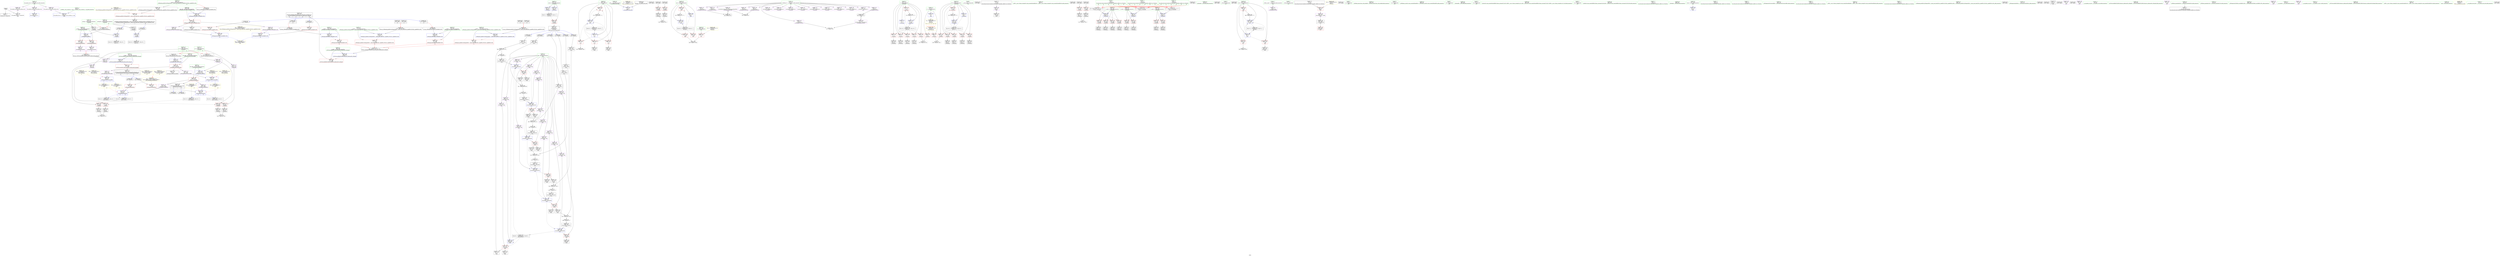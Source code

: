 digraph "SVFG" {
	label="SVFG";

	Node0x558939808a30 [shape=record,color=grey,label="{NodeID: 0\nNullPtr}"];
	Node0x558939808a30 -> Node0x55893980db90[style=solid];
	Node0x558939808a30 -> Node0x55893981aa60[style=solid];
	Node0x55893985a180 [shape=record,color=black,label="{NodeID: 609\n170 = PHI(289, )\n}"];
	Node0x55893981b380 [shape=record,color=blue,label="{NodeID: 277\n100\<--243\nretval\<--\n_Z5checkiii\n}"];
	Node0x55893981b380 -> Node0x558939838b90[style=dashed];
	Node0x55893980f0a0 [shape=record,color=purple,label="{NodeID: 194\n524\<--517\nsecond\<--this1\n_ZNSt4pairIccEC2IRcS2_Lb1EEEOT_OT0_\n}"];
	Node0x55893980f0a0 -> Node0x55893981cbe0[style=solid];
	Node0x55893980c140 [shape=record,color=black,label="{NodeID: 111\n359\<--358\nidxprom\<--\nmain\n}"];
	Node0x55893980a3b0 [shape=record,color=green,label="{NodeID: 28\n77\<--78\n.addr\<--.addr_field_insensitive\n__cxx_global_array_dtor\n}"];
	Node0x55893980a3b0 -> Node0x55893981ab60[style=solid];
	Node0x55893985c050 [shape=record,color=black,label="{NodeID: 637\n445 = PHI()\n}"];
	Node0x558939828bf0 [shape=record,color=grey,label="{NodeID: 471\n425 = cmp(424, 9, )\n}"];
	Node0x558939828bf0 -> Node0x558939811c60[style=solid];
	Node0x55893981ca40 [shape=record,color=blue,label="{NodeID: 305\n512\<--507\n__y.addr\<--__y\n_ZNSt4pairIccEC2IRcS2_Lb1EEEOT_OT0_\n}"];
	Node0x55893981ca40 -> Node0x55893981a450[style=dashed];
	Node0x558939810760 [shape=record,color=red,label="{NodeID: 222\n192\<--191\n\<--call25\n_Z5checkiii\n}"];
	Node0x558939810760 -> Node0x55893980ebc0[style=solid];
	Node0x558939812210 [shape=record,color=black,label="{NodeID: 139\n497\<--502\n_ZSt7forwardIRcEOT_RNSt16remove_referenceIS1_E4typeE_ret\<--\n_ZSt7forwardIRcEOT_RNSt16remove_referenceIS1_E4typeE\n|{<s0>20|<s1>21|<s2>42|<s3>43}}"];
	Node0x558939812210:s0 -> Node0x55893985ad70[style=solid,color=blue];
	Node0x558939812210:s1 -> Node0x55893985af40[style=solid,color=blue];
	Node0x558939812210:s2 -> Node0x55893985c490[style=solid,color=blue];
	Node0x558939812210:s3 -> Node0x55893985c6c0[style=solid,color=blue];
	Node0x55893980cc70 [shape=record,color=green,label="{NodeID: 56\n319\<--320\nt\<--t_field_insensitive\nmain\n}"];
	Node0x55893980cc70 -> Node0x558939819270[style=solid];
	Node0x558939819d00 [shape=record,color=red,label="{NodeID: 250\n386\<--385\n\<--arrayidx15\nmain\n}"];
	Node0x558939819d00 -> Node0x558939811030[style=solid];
	Node0x558939819d00 -> Node0x558939811100[style=solid];
	Node0x558939813960 [shape=record,color=purple,label="{NodeID: 167\n84\<--83\narraydestroy.element\<--arraydestroy.elementPast\n__cxx_global_array_dtor\n}"];
	Node0x558939813960 -> Node0x558939826850[style=solid];
	Node0x558939813960 -> Node0x5589398285f0[style=solid];
	Node0x55893980e540 [shape=record,color=black,label="{NodeID: 84\n147\<--146\nconv4\<--\n_Z5checkiii\n}"];
	Node0x558939808110 [shape=record,color=green,label="{NodeID: 1\n7\<--1\n__dso_handle\<--dummyObj\nGlob }"];
	Node0x55893985a250 [shape=record,color=black,label="{NodeID: 610\n40 = PHI()\n}"];
	Node0x558939840720 [shape=record,color=yellow,style=double,label="{NodeID: 527\n54V_1 = ENCHI(MR_54V_0)\npts\{1150000 1150001 1190000 1190001 \}\nFun[_ZNSt4pairIccEaSEOS0_]}"];
	Node0x558939840720 -> Node0x5589398190d0[style=dashed];
	Node0x558939840720 -> Node0x5589398191a0[style=dashed];
	Node0x55893981b450 [shape=record,color=blue,label="{NodeID: 278\n100\<--246\nretval\<--\n_Z5checkiii\n}"];
	Node0x55893981b450 -> Node0x558939838b90[style=dashed];
	Node0x55893980f170 [shape=record,color=purple,label="{NodeID: 195\n337\<--15\nadd.ptr\<--\nmain\n}"];
	Node0x55893980f170 -> Node0x55893980c070[style=solid];
	Node0x55893980c210 [shape=record,color=black,label="{NodeID: 112\n365\<--364\nidxprom8\<--\nmain\n}"];
	Node0x55893980a480 [shape=record,color=green,label="{NodeID: 29\n86\<--87\n_ZNSt7__cxx1112basic_stringIcSt11char_traitsIcESaIcEED1Ev\<--_ZNSt7__cxx1112basic_stringIcSt11char_traitsIcESaIcEED1Ev_field_insensitive\n}"];
	Node0x55893985c120 [shape=record,color=black,label="{NodeID: 638\n449 = PHI()\n}"];
	Node0x558939828d70 [shape=record,color=grey,label="{NodeID: 472\n202 = cmp(193, 201, )\n}"];
	Node0x55893981cb10 [shape=record,color=blue,label="{NodeID: 306\n519\<--522\nfirst\<--\n_ZNSt4pairIccEC2IRcS2_Lb1EEEOT_OT0_\n|{<s0>22}}"];
	Node0x55893981cb10:s0 -> Node0x5589398469e0[style=dashed,color=blue];
	Node0x558939810830 [shape=record,color=red,label="{NodeID: 223\n200\<--199\n\<--call30\n_Z5checkiii\n}"];
	Node0x558939810830 -> Node0x55893980ee30[style=solid];
	Node0x5589398122e0 [shape=record,color=black,label="{NodeID: 140\n518\<--517\n\<--this1\n_ZNSt4pairIccEC2IRcS2_Lb1EEEOT_OT0_\n}"];
	Node0x55893980cd40 [shape=record,color=green,label="{NodeID: 57\n321\<--322\nflag\<--flag_field_insensitive\nmain\n}"];
	Node0x55893980cd40 -> Node0x558939814250[style=solid];
	Node0x55893980cd40 -> Node0x558939814320[style=solid];
	Node0x55893980cd40 -> Node0x5589398143f0[style=solid];
	Node0x55893980cd40 -> Node0x5589398144c0[style=solid];
	Node0x55893980cd40 -> Node0x558939814590[style=solid];
	Node0x55893980cd40 -> Node0x558939814660[style=solid];
	Node0x55893980cd40 -> Node0x558939814730[style=solid];
	Node0x55893980cd40 -> Node0x558939814800[style=solid];
	Node0x55893980cd40 -> Node0x5589398148d0[style=solid];
	Node0x55893980cd40 -> Node0x5589398149a0[style=solid];
	Node0x55893980cd40 -> Node0x558939814a70[style=solid];
	Node0x55893980cd40 -> Node0x558939814b40[style=solid];
	Node0x55893980cd40 -> Node0x558939814c10[style=solid];
	Node0x55893980cd40 -> Node0x558939814ce0[style=solid];
	Node0x558939819dd0 [shape=record,color=red,label="{NodeID: 251\n397\<--396\n\<--arrayidx24\nmain\n}"];
	Node0x558939819dd0 -> Node0x558939811370[style=solid];
	Node0x558939819dd0 -> Node0x558939811440[style=solid];
	Node0x558939813a30 [shape=record,color=purple,label="{NodeID: 168\n226\<--108\nfirst\<--p1\n_Z5checkiii\n}"];
	Node0x558939813a30 -> Node0x558939810900[style=solid];
	Node0x55893980e610 [shape=record,color=black,label="{NodeID: 85\n150\<--149\nconv6\<--\n_Z5checkiii\n}"];
	Node0x55893980e610 -> Node0x558939829370[style=solid];
	Node0x5589398081a0 [shape=record,color=green,label="{NodeID: 2\n9\<--1\n\<--dummyObj\nCan only get source location for instruction, argument, global var or function.|{<s0>30|<s1>31|<s2>32|<s3>33|<s4>34|<s5>35}}"];
	Node0x5589398081a0:s0 -> Node0x55893985dfe0[style=solid,color=red];
	Node0x5589398081a0:s1 -> Node0x55893985dfe0[style=solid,color=red];
	Node0x5589398081a0:s2 -> Node0x55893985e260[style=solid,color=red];
	Node0x5589398081a0:s3 -> Node0x55893985d9a0[style=solid,color=red];
	Node0x5589398081a0:s4 -> Node0x55893985d9a0[style=solid,color=red];
	Node0x5589398081a0:s5 -> Node0x55893985e260[style=solid,color=red];
	Node0x55893985a320 [shape=record,color=black,label="{NodeID: 611\n69 = PHI()\n}"];
	Node0x55893981b520 [shape=record,color=blue,label="{NodeID: 279\n252\<--251\nthis.addr\<--this\n_ZNSt4pairIccEC2IccLb1EEEv\n}"];
	Node0x55893981b520 -> Node0x558939810c40[style=dashed];
	Node0x55893980f240 [shape=record,color=red,label="{NodeID: 196\n130\<--8\n\<--L\n_Z5checkiii\n}"];
	Node0x55893980f240 -> Node0x5589398291f0[style=solid];
	Node0x55893980c2e0 [shape=record,color=black,label="{NodeID: 113\n375\<--374\ntobool\<--\nmain\n}"];
	Node0x55893980a580 [shape=record,color=green,label="{NodeID: 30\n94\<--95\n_Z5checkiii\<--_Z5checkiii_field_insensitive\n}"];
	Node0x55893985c1f0 [shape=record,color=black,label="{NodeID: 639\n462 = PHI()\n}"];
	Node0x558939828ef0 [shape=record,color=grey,label="{NodeID: 473\n436 = cmp(435, 9, )\n}"];
	Node0x558939828ef0 -> Node0x558939811fa0[style=solid];
	Node0x55893981cbe0 [shape=record,color=blue,label="{NodeID: 307\n524\<--527\nsecond\<--\n_ZNSt4pairIccEC2IRcS2_Lb1EEEOT_OT0_\n|{<s0>22}}"];
	Node0x55893981cbe0:s0 -> Node0x5589398469e0[style=dashed,color=blue];
	Node0x558939810900 [shape=record,color=red,label="{NodeID: 224\n227\<--226\n\<--first\n_Z5checkiii\n}"];
	Node0x558939810900 -> Node0x55893980b850[style=solid];
	Node0x5589398123b0 [shape=record,color=black,label="{NodeID: 141\n530\<--535\n_ZSt7forwardIcEOT_RNSt16remove_referenceIS0_E4typeE_ret\<--\n_ZSt7forwardIcEOT_RNSt16remove_referenceIS0_E4typeE\n|{<s0>23|<s1>24}}"];
	Node0x5589398123b0:s0 -> Node0x55893985b080[style=solid,color=blue];
	Node0x5589398123b0:s1 -> Node0x55893985b1c0[style=solid,color=blue];
	Node0x55893980ce10 [shape=record,color=green,label="{NodeID: 58\n323\<--324\ntest\<--test_field_insensitive\nmain\n}"];
	Node0x55893980ce10 -> Node0x558939819340[style=solid];
	Node0x55893980ce10 -> Node0x558939819410[style=solid];
	Node0x55893980ce10 -> Node0x5589398194e0[style=solid];
	Node0x55893980ce10 -> Node0x55893981bd40[style=solid];
	Node0x55893980ce10 -> Node0x55893981c700[style=solid];
	Node0x558939819ea0 [shape=record,color=red,label="{NodeID: 252\n408\<--407\n\<--arrayidx33\nmain\n}"];
	Node0x558939819ea0 -> Node0x5589398116b0[style=solid];
	Node0x558939819ea0 -> Node0x558939811780[style=solid];
	Node0x558939813b00 [shape=record,color=purple,label="{NodeID: 169\n234\<--108\nsecond52\<--p1\n_Z5checkiii\n}"];
	Node0x558939813b00 -> Node0x558939810aa0[style=solid];
	Node0x55893980e6e0 [shape=record,color=black,label="{NodeID: 86\n154\<--153\nidxprom8\<--\n_Z5checkiii\n}"];
	Node0x558939808450 [shape=record,color=green,label="{NodeID: 3\n14\<--1\n_ZSt3cin\<--dummyObj\nGlob }"];
	Node0x55893985a3f0 [shape=record,color=black,label="{NodeID: 612\n215 = PHI()\n|{<s0>18}}"];
	Node0x55893985a3f0:s0 -> Node0x55893985ca10[style=solid,color=red];
	Node0x55893981b5f0 [shape=record,color=blue,label="{NodeID: 280\n257\<--259\nfirst\<--\n_ZNSt4pairIccEC2IccLb1EEEv\n|{<s0>6|<s1>7}}"];
	Node0x55893981b5f0:s0 -> Node0x5589398460e0[style=dashed,color=blue];
	Node0x55893981b5f0:s1 -> Node0x558939846320[style=dashed,color=blue];
	Node0x55893980f310 [shape=record,color=red,label="{NodeID: 197\n183\<--8\n\<--L\n_Z5checkiii\n}"];
	Node0x55893980f310 -> Node0x5589398294f0[style=solid];
	Node0x55893980c3b0 [shape=record,color=black,label="{NodeID: 114\n376\<--374\nconv\<--\nmain\n}"];
	Node0x55893980c3b0 -> Node0x5589398279f0[style=solid];
	Node0x55893980a680 [shape=record,color=green,label="{NodeID: 31\n100\<--101\nretval\<--retval_field_insensitive\n_Z5checkiii\n}"];
	Node0x55893980a680 -> Node0x55893980f4b0[style=solid];
	Node0x55893980a680 -> Node0x55893981b380[style=solid];
	Node0x55893980a680 -> Node0x55893981b450[style=solid];
	Node0x55893985c2c0 [shape=record,color=black,label="{NodeID: 640\n465 = PHI()\n}"];
	Node0x558939829070 [shape=record,color=grey,label="{NodeID: 474\n453 = cmp(452, 356, )\n}"];
	Node0x55893981ccb0 [shape=record,color=blue,label="{NodeID: 308\n532\<--531\n__t.addr\<--__t\n_ZSt7forwardIcEOT_RNSt16remove_referenceIS0_E4typeE\n}"];
	Node0x55893981ccb0 -> Node0x55893981a6c0[style=dashed];
	Node0x5589398109d0 [shape=record,color=red,label="{NodeID: 225\n230\<--229\n\<--second\n_Z5checkiii\n}"];
	Node0x5589398109d0 -> Node0x55893980b920[style=solid];
	Node0x558939812480 [shape=record,color=purple,label="{NodeID: 142\n39\<--4\n\<--_ZStL8__ioinit\n__cxx_global_var_init\n}"];
	Node0x55893980cee0 [shape=record,color=green,label="{NodeID: 59\n325\<--326\ni\<--i_field_insensitive\nmain\n}"];
	Node0x55893980cee0 -> Node0x5589398195b0[style=solid];
	Node0x55893980cee0 -> Node0x558939819680[style=solid];
	Node0x55893980cee0 -> Node0x558939819750[style=solid];
	Node0x55893980cee0 -> Node0x558939819820[style=solid];
	Node0x55893980cee0 -> Node0x55893981be10[style=solid];
	Node0x55893980cee0 -> Node0x55893981bfb0[style=solid];
	Node0x558939819f70 [shape=record,color=red,label="{NodeID: 253\n419\<--418\n\<--arrayidx42\nmain\n}"];
	Node0x558939819f70 -> Node0x5589398119f0[style=solid];
	Node0x558939819f70 -> Node0x558939811ac0[style=solid];
	Node0x558939813bd0 [shape=record,color=purple,label="{NodeID: 170\n229\<--110\nsecond\<--p2\n_Z5checkiii\n}"];
	Node0x558939813bd0 -> Node0x5589398109d0[style=solid];
	Node0x55893980e7b0 [shape=record,color=black,label="{NodeID: 87\n157\<--156\nconv10\<--\n_Z5checkiii\n}"];
	Node0x5589398084e0 [shape=record,color=green,label="{NodeID: 4\n17\<--1\n_ZSt4cout\<--dummyObj\nGlob }"];
	Node0x55893985a4f0 [shape=record,color=black,label="{NodeID: 613\n216 = PHI(266, )\n}"];
	Node0x55893985a4f0 -> Node0x55893981b1e0[style=solid];
	Node0x55893981b6c0 [shape=record,color=blue,label="{NodeID: 281\n260\<--259\nsecond\<--\n_ZNSt4pairIccEC2IccLb1EEEv\n|{<s0>6|<s1>7}}"];
	Node0x55893981b6c0:s0 -> Node0x558939846240[style=dashed,color=blue];
	Node0x55893981b6c0:s1 -> Node0x558939846480[style=dashed,color=blue];
	Node0x55893980f3e0 [shape=record,color=red,label="{NodeID: 198\n333\<--16\nvtable\<--\nmain\n}"];
	Node0x55893980f3e0 -> Node0x55893980ef00[style=solid];
	Node0x55893980c480 [shape=record,color=black,label="{NodeID: 115\n379\<--377\nconv12\<--call11\nmain\n}"];
	Node0x55893980c480 -> Node0x5589398279f0[style=solid];
	Node0x55893980a750 [shape=record,color=green,label="{NodeID: 32\n102\<--103\ni1.addr\<--i1.addr_field_insensitive\n_Z5checkiii\n}"];
	Node0x55893980a750 -> Node0x55893980f580[style=solid];
	Node0x55893980a750 -> Node0x55893980f650[style=solid];
	Node0x55893980a750 -> Node0x55893981ac30[style=solid];
	Node0x55893985c390 [shape=record,color=black,label="{NodeID: 641\n473 = PHI()\n}"];
	Node0x5589398291f0 [shape=record,color=grey,label="{NodeID: 475\n131 = cmp(129, 130, )\n}"];
	Node0x558939810aa0 [shape=record,color=red,label="{NodeID: 226\n235\<--234\n\<--second52\n_Z5checkiii\n}"];
	Node0x558939810aa0 -> Node0x55893980b9f0[style=solid];
	Node0x558939812550 [shape=record,color=purple,label="{NodeID: 143\n58\<--11\n\<--_Z1SB5cxx11\n__cxx_global_var_init.1\n}"];
	Node0x558939812550 -> Node0x55893934fcb0[style=solid];
	Node0x55893980cfb0 [shape=record,color=green,label="{NodeID: 60\n327\<--328\ni63\<--i63_field_insensitive\nmain\n}"];
	Node0x55893980cfb0 -> Node0x5589398198f0[style=solid];
	Node0x55893980cfb0 -> Node0x5589398199c0[style=solid];
	Node0x55893980cfb0 -> Node0x558939819a90[style=solid];
	Node0x55893980cfb0 -> Node0x55893981c560[style=solid];
	Node0x55893980cfb0 -> Node0x55893981c630[style=solid];
	Node0x55893983f0d0 [shape=record,color=yellow,style=double,label="{NodeID: 503\n40V_1 = ENCHI(MR_40V_0)\npts\{270 \}\nFun[_ZSt9make_pairIRcS0_ESt4pairINSt17__decay_and_stripIT_E6__typeENS2_IT0_E6__typeEEOS3_OS6_]}"];
	Node0x55893983f0d0 -> Node0x558939818dd0[style=dashed];
	Node0x55893981a040 [shape=record,color=red,label="{NodeID: 254\n430\<--429\n\<--arrayidx51\nmain\n}"];
	Node0x55893981a040 -> Node0x558939811d30[style=solid];
	Node0x55893981a040 -> Node0x558939811e00[style=solid];
	Node0x558939813ca0 [shape=record,color=purple,label="{NodeID: 171\n237\<--110\nfirst54\<--p2\n_Z5checkiii\n}"];
	Node0x558939813ca0 -> Node0x558939810b70[style=solid];
	Node0x55893980e880 [shape=record,color=black,label="{NodeID: 88\n160\<--159\nidxprom12\<--\n_Z5checkiii\n}"];
	Node0x5589398085a0 [shape=record,color=green,label="{NodeID: 5\n18\<--1\n.str\<--dummyObj\nGlob }"];
	Node0x55893985a6c0 [shape=record,color=black,label="{NodeID: 614\n219 = PHI(289, )\n}"];
	Node0x55893981b790 [shape=record,color=blue,label="{NodeID: 282\n271\<--267\n__x.addr\<--__x\n_ZSt9make_pairIRcS0_ESt4pairINSt17__decay_and_stripIT_E6__typeENS2_IT0_E6__typeEEOS3_OS6_\n}"];
	Node0x55893981b790 -> Node0x558939810d10[style=dashed];
	Node0x55893980f4b0 [shape=record,color=red,label="{NodeID: 199\n248\<--100\n\<--retval\n_Z5checkiii\n}"];
	Node0x55893980f4b0 -> Node0x55893980bb90[style=solid];
	Node0x558939810f60 [shape=record,color=black,label="{NodeID: 116\n383\<--381\nfrombool\<--tobool13\nmain\n}"];
	Node0x558939810f60 -> Node0x55893981c080[style=solid];
	Node0x55893980a820 [shape=record,color=green,label="{NodeID: 33\n104\<--105\ni2.addr\<--i2.addr_field_insensitive\n_Z5checkiii\n}"];
	Node0x55893980a820 -> Node0x55893980f720[style=solid];
	Node0x55893980a820 -> Node0x55893980f7f0[style=solid];
	Node0x55893980a820 -> Node0x55893980f8c0[style=solid];
	Node0x55893980a820 -> Node0x55893980f990[style=solid];
	Node0x55893980a820 -> Node0x55893981ad00[style=solid];
	Node0x55893985c490 [shape=record,color=black,label="{NodeID: 642\n521 = PHI(497, )\n}"];
	Node0x55893985c490 -> Node0x55893981a520[style=solid];
	Node0x558939829370 [shape=record,color=grey,label="{NodeID: 476\n151 = cmp(142, 150, )\n}"];
	Node0x558939810b70 [shape=record,color=red,label="{NodeID: 227\n238\<--237\n\<--first54\n_Z5checkiii\n}"];
	Node0x558939810b70 -> Node0x55893980bac0[style=solid];
	Node0x558939812620 [shape=record,color=purple,label="{NodeID: 144\n65\<--11\n\<--_Z1SB5cxx11\n__cxx_global_var_init.1\n}"];
	Node0x55893980d080 [shape=record,color=green,label="{NodeID: 61\n331\<--332\n_ZNSt8ios_base15sync_with_stdioEb\<--_ZNSt8ios_base15sync_with_stdioEb_field_insensitive\n}"];
	Node0x55893981a110 [shape=record,color=red,label="{NodeID: 255\n458\<--457\n\<--arrayidx68\nmain\n}"];
	Node0x55893981a110 -> Node0x558939812140[style=solid];
	Node0x558939813d70 [shape=record,color=purple,label="{NodeID: 172\n257\<--255\nfirst\<--this1\n_ZNSt4pairIccEC2IccLb1EEEv\n}"];
	Node0x558939813d70 -> Node0x55893981b5f0[style=solid];
	Node0x55893980e950 [shape=record,color=black,label="{NodeID: 89\n163\<--162\nconv14\<--\n_Z5checkiii\n}"];
	Node0x558939808ed0 [shape=record,color=green,label="{NodeID: 6\n20\<--1\n.str.2\<--dummyObj\nGlob }"];
	Node0x55893985a7d0 [shape=record,color=black,label="{NodeID: 615\n138 = PHI()\n}"];
	Node0x55893985a7d0 -> Node0x5589398105c0[style=solid];
	Node0x55893934fcb0 [shape=record,color=black,label="{NodeID: 449\n60 = PHI(58, 61, )\n}"];
	Node0x55893934fcb0 -> Node0x558939813890[style=solid];
	Node0x55893981b860 [shape=record,color=blue,label="{NodeID: 283\n273\<--268\n__y.addr\<--__y\n_ZSt9make_pairIRcS0_ESt4pairINSt17__decay_and_stripIT_E6__typeENS2_IT0_E6__typeEEOS3_OS6_\n}"];
	Node0x55893981b860 -> Node0x558939810de0[style=dashed];
	Node0x55893980f580 [shape=record,color=red,label="{NodeID: 200\n133\<--102\n\<--i1.addr\n_Z5checkiii\n}"];
	Node0x55893980f580 -> Node0x55893980e200[style=solid];
	Node0x558939811030 [shape=record,color=black,label="{NodeID: 117\n387\<--386\ntobool16\<--\nmain\n}"];
	Node0x55893980a8f0 [shape=record,color=green,label="{NodeID: 34\n106\<--107\ni3.addr\<--i3.addr_field_insensitive\n_Z5checkiii\n}"];
	Node0x55893980a8f0 -> Node0x55893980fa60[style=solid];
	Node0x55893980a8f0 -> Node0x55893980fb30[style=solid];
	Node0x55893980a8f0 -> Node0x55893981add0[style=solid];
	Node0x55893985c6c0 [shape=record,color=black,label="{NodeID: 643\n526 = PHI(497, )\n}"];
	Node0x55893985c6c0 -> Node0x55893981a5f0[style=solid];
	Node0x5589398294f0 [shape=record,color=grey,label="{NodeID: 477\n184 = cmp(182, 183, )\n}"];
	Node0x558939810c40 [shape=record,color=red,label="{NodeID: 228\n255\<--252\nthis1\<--this.addr\n_ZNSt4pairIccEC2IccLb1EEEv\n}"];
	Node0x558939810c40 -> Node0x55893980bc60[style=solid];
	Node0x558939810c40 -> Node0x558939813d70[style=solid];
	Node0x558939810c40 -> Node0x558939813e40[style=solid];
	Node0x5589398126f0 [shape=record,color=purple,label="{NodeID: 145\n66\<--11\n\<--_Z1SB5cxx11\n__cxx_global_var_init.1\n}"];
	Node0x5589398126f0 -> Node0x558939828170[style=solid];
	Node0x55893980d180 [shape=record,color=green,label="{NodeID: 62\n340\<--341\n_ZNSt9basic_iosIcSt11char_traitsIcEE3tieEPSo\<--_ZNSt9basic_iosIcSt11char_traitsIcEE3tieEPSo_field_insensitive\n}"];
	Node0x55893983f2c0 [shape=record,color=yellow,style=double,label="{NodeID: 505\n46V_1 = ENCHI(MR_46V_0)\npts\{2700000 2700001 \}\nFun[_ZSt9make_pairIRcS0_ESt4pairINSt17__decay_and_stripIT_E6__typeENS2_IT0_E6__typeEEOS3_OS6_]|{<s0>22|<s1>22}}"];
	Node0x55893983f2c0:s0 -> Node0x55893981cb10[style=dashed,color=red];
	Node0x55893983f2c0:s1 -> Node0x55893981cbe0[style=dashed,color=red];
	Node0x55893981a1e0 [shape=record,color=red,label="{NodeID: 256\n502\<--499\n\<--__t.addr\n_ZSt7forwardIRcEOT_RNSt16remove_referenceIS1_E4typeE\n}"];
	Node0x55893981a1e0 -> Node0x558939812210[style=solid];
	Node0x558939813e40 [shape=record,color=purple,label="{NodeID: 173\n260\<--255\nsecond\<--this1\n_ZNSt4pairIccEC2IccLb1EEEv\n}"];
	Node0x558939813e40 -> Node0x55893981b6c0[style=solid];
	Node0x55893980ea20 [shape=record,color=black,label="{NodeID: 90\n187\<--186\nidxprom22\<--\n_Z5checkiii\n}"];
	Node0x558939808f60 [shape=record,color=green,label="{NodeID: 7\n22\<--1\n.str.3\<--dummyObj\nGlob }"];
	Node0x55893985a8a0 [shape=record,color=black,label="{NodeID: 616\n148 = PHI()\n}"];
	Node0x55893985a8a0 -> Node0x558939810690[style=solid];
	Node0x558939826850 [shape=record,color=black,label="{NodeID: 450\n83 = PHI(81, 84, )\n}"];
	Node0x558939826850 -> Node0x558939813960[style=solid];
	Node0x55893981b930 [shape=record,color=blue,label="{NodeID: 284\n292\<--290\nthis.addr\<--this\n_ZNSt4pairIccEaSEOS0_\n}"];
	Node0x55893981b930 -> Node0x558939818e60[style=dashed];
	Node0x55893980f650 [shape=record,color=red,label="{NodeID: 201\n153\<--102\n\<--i1.addr\n_Z5checkiii\n}"];
	Node0x55893980f650 -> Node0x55893980e6e0[style=solid];
	Node0x558939811100 [shape=record,color=black,label="{NodeID: 118\n388\<--386\nconv17\<--\nmain\n}"];
	Node0x558939811100 -> Node0x558939827270[style=solid];
	Node0x55893980a9c0 [shape=record,color=green,label="{NodeID: 35\n108\<--109\np1\<--p1_field_insensitive\n_Z5checkiii\n|{|<s2>6|<s3>13}}"];
	Node0x55893980a9c0 -> Node0x558939813a30[style=solid];
	Node0x55893980a9c0 -> Node0x558939813b00[style=solid];
	Node0x55893980a9c0:s2 -> Node0x55893985ec80[style=solid,color=red];
	Node0x55893980a9c0:s3 -> Node0x55893985e4e0[style=solid,color=red];
	Node0x55893985c800 [shape=record,color=black,label="{NodeID: 644\n267 = PHI(158, 209, )\n0th arg _ZSt9make_pairIRcS0_ESt4pairINSt17__decay_and_stripIT_E6__typeENS2_IT0_E6__typeEEOS3_OS6_ }"];
	Node0x55893985c800 -> Node0x55893981b790[style=solid];
	Node0x558939829670 [shape=record,color=grey,label="{NodeID: 478\n381 = cmp(380, 9, )\n}"];
	Node0x558939829670 -> Node0x558939810f60[style=solid];
	Node0x558939810d10 [shape=record,color=red,label="{NodeID: 229\n277\<--271\n\<--__x.addr\n_ZSt9make_pairIRcS0_ESt4pairINSt17__decay_and_stripIT_E6__typeENS2_IT0_E6__typeEEOS3_OS6_\n|{<s0>20}}"];
	Node0x558939810d10:s0 -> Node0x55893985eab0[style=solid,color=red];
	Node0x5589398127c0 [shape=record,color=purple,label="{NodeID: 146\n80\<--11\n\<--_Z1SB5cxx11\n__cxx_global_array_dtor\n}"];
	Node0x55893980d280 [shape=record,color=green,label="{NodeID: 63\n343\<--344\n_ZNSirsERi\<--_ZNSirsERi_field_insensitive\n}"];
	Node0x55893981a2b0 [shape=record,color=red,label="{NodeID: 257\n517\<--508\nthis1\<--this.addr\n_ZNSt4pairIccEC2IRcS2_Lb1EEEOT_OT0_\n}"];
	Node0x55893981a2b0 -> Node0x5589398122e0[style=solid];
	Node0x55893981a2b0 -> Node0x55893980efd0[style=solid];
	Node0x55893981a2b0 -> Node0x55893980f0a0[style=solid];
	Node0x558939813f10 [shape=record,color=purple,label="{NodeID: 174\n305\<--298\nfirst2\<--this1\n_ZNSt4pairIccEaSEOS0_\n}"];
	Node0x558939813f10 -> Node0x55893981bad0[style=solid];
	Node0x55893980eaf0 [shape=record,color=black,label="{NodeID: 91\n190\<--189\nconv24\<--\n_Z5checkiii\n}"];
	Node0x558939808ff0 [shape=record,color=green,label="{NodeID: 8\n24\<--1\n.str.4\<--dummyObj\nGlob }"];
	Node0x55893985a970 [shape=record,color=black,label="{NodeID: 617\n158 = PHI()\n|{<s0>12}}"];
	Node0x55893985a970:s0 -> Node0x55893985c800[style=solid,color=red];
	Node0x558939826df0 [shape=record,color=grey,label="{NodeID: 451\n476 = Binary(475, 177, )\n}"];
	Node0x558939826df0 -> Node0x55893981c700[style=solid];
	Node0x55893981ba00 [shape=record,color=blue,label="{NodeID: 285\n294\<--291\n__p.addr\<--__p\n_ZNSt4pairIccEaSEOS0_\n}"];
	Node0x55893981ba00 -> Node0x558939818f30[style=dashed];
	Node0x55893981ba00 -> Node0x558939819000[style=dashed];
	Node0x55893980f720 [shape=record,color=red,label="{NodeID: 202\n143\<--104\n\<--i2.addr\n_Z5checkiii\n}"];
	Node0x55893980f720 -> Node0x55893980e470[style=solid];
	Node0x5589398111d0 [shape=record,color=black,label="{NodeID: 119\n390\<--389\nconv19\<--call18\nmain\n}"];
	Node0x5589398111d0 -> Node0x558939827270[style=solid];
	Node0x55893980aa90 [shape=record,color=green,label="{NodeID: 36\n110\<--111\np2\<--p2_field_insensitive\n_Z5checkiii\n|{|<s2>7|<s3>19}}"];
	Node0x55893980aa90 -> Node0x558939813bd0[style=solid];
	Node0x55893980aa90 -> Node0x558939813ca0[style=solid];
	Node0x55893980aa90:s2 -> Node0x55893985ec80[style=solid,color=red];
	Node0x55893980aa90:s3 -> Node0x55893985e4e0[style=solid,color=red];
	Node0x55893985ca10 [shape=record,color=black,label="{NodeID: 645\n268 = PHI(164, 215, )\n1st arg _ZSt9make_pairIRcS0_ESt4pairINSt17__decay_and_stripIT_E6__typeENS2_IT0_E6__typeEEOS3_OS6_ }"];
	Node0x55893985ca10 -> Node0x55893981b860[style=solid];
	Node0x558939838b90 [shape=record,color=black,label="{NodeID: 479\nMR_6V_3 = PHI(MR_6V_4, MR_6V_2, )\npts\{101 \}\n}"];
	Node0x558939838b90 -> Node0x55893980f4b0[style=dashed];
	Node0x558939810de0 [shape=record,color=red,label="{NodeID: 230\n281\<--273\n\<--__y.addr\n_ZSt9make_pairIRcS0_ESt4pairINSt17__decay_and_stripIT_E6__typeENS2_IT0_E6__typeEEOS3_OS6_\n|{<s0>21}}"];
	Node0x558939810de0:s0 -> Node0x55893985eab0[style=solid,color=red];
	Node0x558939812890 [shape=record,color=purple,label="{NodeID: 147\n81\<--11\n\<--_Z1SB5cxx11\n__cxx_global_array_dtor\n}"];
	Node0x558939812890 -> Node0x558939826850[style=solid];
	Node0x55893980d380 [shape=record,color=green,label="{NodeID: 64\n362\<--363\n_ZStrsIcSt11char_traitsIcESaIcEERSt13basic_istreamIT_T0_ES7_RNSt7__cxx1112basic_stringIS4_S5_T1_EE\<--_ZStrsIcSt11char_traitsIcESaIcEERSt13basic_istreamIT_T0_ES7_RNSt7__cxx1112basic_stringIS4_S5_T1_EE_field_insensitive\n}"];
	Node0x55893981a380 [shape=record,color=red,label="{NodeID: 258\n520\<--510\n\<--__x.addr\n_ZNSt4pairIccEC2IRcS2_Lb1EEEOT_OT0_\n|{<s0>42}}"];
	Node0x55893981a380:s0 -> Node0x55893985eab0[style=solid,color=red];
	Node0x558939813fe0 [shape=record,color=purple,label="{NodeID: 175\n311\<--298\nsecond4\<--this1\n_ZNSt4pairIccEaSEOS0_\n}"];
	Node0x558939813fe0 -> Node0x55893981bba0[style=solid];
	Node0x55893980ebc0 [shape=record,color=black,label="{NodeID: 92\n193\<--192\nconv26\<--\n_Z5checkiii\n}"];
	Node0x55893980ebc0 -> Node0x558939828d70[style=solid];
	Node0x5589398090b0 [shape=record,color=green,label="{NodeID: 9\n26\<--1\n.str.5\<--dummyObj\nGlob }"];
	Node0x55893985aa70 [shape=record,color=black,label="{NodeID: 618\n191 = PHI()\n}"];
	Node0x55893985aa70 -> Node0x558939810760[style=solid];
	Node0x558939826f70 [shape=record,color=grey,label="{NodeID: 452\n370 = Binary(369, 177, )\n}"];
	Node0x558939826f70 -> Node0x55893981bfb0[style=solid];
	Node0x55893981bad0 [shape=record,color=blue,label="{NodeID: 286\n305\<--304\nfirst2\<--\n_ZNSt4pairIccEaSEOS0_\n|{<s0>13|<s1>19}}"];
	Node0x55893981bad0:s0 -> Node0x55893983b1a0[style=dashed,color=blue];
	Node0x55893981bad0:s1 -> Node0x55893983d590[style=dashed,color=blue];
	Node0x55893980f7f0 [shape=record,color=red,label="{NodeID: 203\n159\<--104\n\<--i2.addr\n_Z5checkiii\n}"];
	Node0x55893980f7f0 -> Node0x55893980e880[style=solid];
	Node0x5589398112a0 [shape=record,color=black,label="{NodeID: 120\n394\<--392\nfrombool23\<--tobool21\nmain\n}"];
	Node0x5589398112a0 -> Node0x55893981c150[style=solid];
	Node0x55893980ab60 [shape=record,color=green,label="{NodeID: 37\n112\<--113\ni\<--i_field_insensitive\n_Z5checkiii\n}"];
	Node0x55893980ab60 -> Node0x55893980fc00[style=solid];
	Node0x55893980ab60 -> Node0x55893980fcd0[style=solid];
	Node0x55893980ab60 -> Node0x55893980fda0[style=solid];
	Node0x55893980ab60 -> Node0x55893980fe70[style=solid];
	Node0x55893980ab60 -> Node0x55893980ff40[style=solid];
	Node0x55893980ab60 -> Node0x558939810010[style=solid];
	Node0x55893980ab60 -> Node0x55893981aea0[style=solid];
	Node0x55893980ab60 -> Node0x55893981b040[style=solid];
	Node0x55893985cb90 [shape=record,color=black,label="{NodeID: 646\n531 = PHI(300, 308, )\n0th arg _ZSt7forwardIcEOT_RNSt16remove_referenceIS0_E4typeE }"];
	Node0x55893985cb90 -> Node0x55893981ccb0[style=solid];
	Node0x558939839090 [shape=record,color=black,label="{NodeID: 480\nMR_63V_3 = PHI(MR_63V_4, MR_63V_2, )\npts\{324 \}\n}"];
	Node0x558939839090 -> Node0x558939819340[style=dashed];
	Node0x558939839090 -> Node0x558939819410[style=dashed];
	Node0x558939839090 -> Node0x5589398194e0[style=dashed];
	Node0x558939839090 -> Node0x55893981c700[style=dashed];
	Node0x558939818dd0 [shape=record,color=red,label="{NodeID: 231\n287\<--286\n\<--\n_ZSt9make_pairIRcS0_ESt4pairINSt17__decay_and_stripIT_E6__typeENS2_IT0_E6__typeEEOS3_OS6_\n}"];
	Node0x558939818dd0 -> Node0x55893980be00[style=solid];
	Node0x558939812960 [shape=record,color=purple,label="{NodeID: 148\n88\<--11\n\<--_Z1SB5cxx11\n__cxx_global_array_dtor\n}"];
	Node0x558939812960 -> Node0x5589398285f0[style=solid];
	Node0x55893980d480 [shape=record,color=green,label="{NodeID: 65\n442\<--443\n_ZStlsISt11char_traitsIcEERSt13basic_ostreamIcT_ES5_PKc\<--_ZStlsISt11char_traitsIcEERSt13basic_ostreamIcT_ES5_PKc_field_insensitive\n}"];
	Node0x55893983f590 [shape=record,color=yellow,style=double,label="{NodeID: 508\n4V_1 = ENCHI(MR_4V_0)\npts\{10 \}\nFun[_Z5checkiii]}"];
	Node0x55893983f590 -> Node0x55893980f240[style=dashed];
	Node0x55893983f590 -> Node0x55893980f310[style=dashed];
	Node0x55893981a450 [shape=record,color=red,label="{NodeID: 259\n525\<--512\n\<--__y.addr\n_ZNSt4pairIccEC2IRcS2_Lb1EEEOT_OT0_\n|{<s0>43}}"];
	Node0x55893981a450:s0 -> Node0x55893985eab0[style=solid,color=red];
	Node0x5589398140b0 [shape=record,color=purple,label="{NodeID: 176\n300\<--299\nfirst\<--\n_ZNSt4pairIccEaSEOS0_\n|{<s0>23}}"];
	Node0x5589398140b0:s0 -> Node0x55893985cb90[style=solid,color=red];
	Node0x55893980ec90 [shape=record,color=black,label="{NodeID: 93\n195\<--194\nidxprom27\<--\n_Z5checkiii\n}"];
	Node0x5589398091b0 [shape=record,color=green,label="{NodeID: 10\n29\<--1\n\<--dummyObj\nCan only get source location for instruction, argument, global var or function.}"];
	Node0x55893985ab70 [shape=record,color=black,label="{NodeID: 619\n199 = PHI()\n}"];
	Node0x55893985ab70 -> Node0x558939810830[style=solid];
	Node0x5589398270f0 [shape=record,color=grey,label="{NodeID: 453\n469 = Binary(468, 177, )\n}"];
	Node0x5589398270f0 -> Node0x55893981c630[style=solid];
	Node0x55893981bba0 [shape=record,color=blue,label="{NodeID: 287\n311\<--310\nsecond4\<--\n_ZNSt4pairIccEaSEOS0_\n|{<s0>13|<s1>19}}"];
	Node0x55893981bba0:s0 -> Node0x55893983b290[style=dashed,color=blue];
	Node0x55893981bba0:s1 -> Node0x55893983da90[style=dashed,color=blue];
	Node0x55893980f8c0 [shape=record,color=red,label="{NodeID: 204\n186\<--104\n\<--i2.addr\n_Z5checkiii\n}"];
	Node0x55893980f8c0 -> Node0x55893980ea20[style=solid];
	Node0x558939811370 [shape=record,color=black,label="{NodeID: 121\n398\<--397\ntobool25\<--\nmain\n}"];
	Node0x55893980ac30 [shape=record,color=green,label="{NodeID: 38\n114\<--115\nref.tmp\<--ref.tmp_field_insensitive\n_Z5checkiii\n|{|<s1>13}}"];
	Node0x55893980ac30 -> Node0x55893980e060[style=solid];
	Node0x55893980ac30:s1 -> Node0x55893985e630[style=solid,color=red];
	Node0x55893985d9a0 [shape=record,color=black,label="{NodeID: 647\n97 = PHI(177, 378, 378, 9, 9, 177, )\n0th arg _Z5checkiii }"];
	Node0x55893985d9a0 -> Node0x55893981ac30[style=solid];
	Node0x558939839590 [shape=record,color=black,label="{NodeID: 481\nMR_65V_2 = PHI(MR_65V_4, MR_65V_1, )\npts\{326 \}\n}"];
	Node0x558939839590 -> Node0x55893981be10[style=dashed];
	Node0x558939818e60 [shape=record,color=red,label="{NodeID: 232\n298\<--292\nthis1\<--this.addr\n_ZNSt4pairIccEaSEOS0_\n}"];
	Node0x558939818e60 -> Node0x55893980bed0[style=solid];
	Node0x558939818e60 -> Node0x558939813f10[style=solid];
	Node0x558939818e60 -> Node0x558939813fe0[style=solid];
	Node0x558939812a30 [shape=record,color=purple,label="{NodeID: 149\n135\<--11\narrayidx\<--_Z1SB5cxx11\n_Z5checkiii\n}"];
	Node0x55893980d580 [shape=record,color=green,label="{NodeID: 66\n446\<--447\n_ZNSolsEi\<--_ZNSolsEi_field_insensitive\n}"];
	Node0x55893981a520 [shape=record,color=red,label="{NodeID: 260\n522\<--521\n\<--call\n_ZNSt4pairIccEC2IRcS2_Lb1EEEOT_OT0_\n}"];
	Node0x55893981a520 -> Node0x55893981cb10[style=solid];
	Node0x558939814180 [shape=record,color=purple,label="{NodeID: 177\n308\<--307\nsecond\<--\n_ZNSt4pairIccEaSEOS0_\n|{<s0>24}}"];
	Node0x558939814180:s0 -> Node0x55893985cb90[style=solid,color=red];
	Node0x55893980ed60 [shape=record,color=black,label="{NodeID: 94\n198\<--197\nconv29\<--\n_Z5checkiii\n}"];
	Node0x5589398092b0 [shape=record,color=green,label="{NodeID: 11\n177\<--1\n\<--dummyObj\nCan only get source location for instruction, argument, global var or function.|{<s0>30|<s1>31|<s2>32|<s3>33|<s4>34|<s5>35}}"];
	Node0x5589398092b0:s0 -> Node0x55893985d9a0[style=solid,color=red];
	Node0x5589398092b0:s1 -> Node0x55893985e260[style=solid,color=red];
	Node0x5589398092b0:s2 -> Node0x55893985dfe0[style=solid,color=red];
	Node0x5589398092b0:s3 -> Node0x55893985dfe0[style=solid,color=red];
	Node0x5589398092b0:s4 -> Node0x55893985e260[style=solid,color=red];
	Node0x5589398092b0:s5 -> Node0x55893985d9a0[style=solid,color=red];
	Node0x55893985ac70 [shape=record,color=black,label="{NodeID: 620\n209 = PHI()\n|{<s0>18}}"];
	Node0x55893985ac70:s0 -> Node0x55893985c800[style=solid,color=red];
	Node0x55893983add0 [shape=record,color=yellow,style=double,label="{NodeID: 537\n2V_1 = ENCHI(MR_2V_0)\npts\{78 \}\nFun[__cxx_global_array_dtor]}"];
	Node0x55893983add0 -> Node0x55893981ab60[style=dashed];
	Node0x558939827270 [shape=record,color=grey,label="{NodeID: 454\n391 = Binary(388, 390, )\n}"];
	Node0x558939827270 -> Node0x558939828770[style=solid];
	Node0x55893981bc70 [shape=record,color=blue,label="{NodeID: 288\n317\<--9\nretval\<--\nmain\n}"];
	Node0x55893980f990 [shape=record,color=red,label="{NodeID: 205\n204\<--104\n\<--i2.addr\n_Z5checkiii\n}"];
	Node0x55893980f990 -> Node0x55893980b510[style=solid];
	Node0x558939811440 [shape=record,color=black,label="{NodeID: 122\n399\<--397\nconv26\<--\nmain\n}"];
	Node0x558939811440 -> Node0x5589398273f0[style=solid];
	Node0x55893980ad00 [shape=record,color=green,label="{NodeID: 39\n116\<--117\ni18\<--i18_field_insensitive\n_Z5checkiii\n}"];
	Node0x55893980ad00 -> Node0x5589398100e0[style=solid];
	Node0x55893980ad00 -> Node0x5589398101b0[style=solid];
	Node0x55893980ad00 -> Node0x558939810280[style=solid];
	Node0x55893980ad00 -> Node0x558939810350[style=solid];
	Node0x55893980ad00 -> Node0x558939810420[style=solid];
	Node0x55893980ad00 -> Node0x5589398104f0[style=solid];
	Node0x55893980ad00 -> Node0x55893981b110[style=solid];
	Node0x55893980ad00 -> Node0x55893981b2b0[style=solid];
	Node0x55893985dfe0 [shape=record,color=black,label="{NodeID: 648\n98 = PHI(9, 9, 177, 177, 378, 378, )\n1st arg _Z5checkiii }"];
	Node0x55893985dfe0 -> Node0x55893981ad00[style=solid];
	Node0x558939839a90 [shape=record,color=black,label="{NodeID: 482\nMR_67V_2 = PHI(MR_67V_4, MR_67V_1, )\npts\{328 \}\n}"];
	Node0x558939839a90 -> Node0x55893981c560[style=dashed];
	Node0x558939818f30 [shape=record,color=red,label="{NodeID: 233\n299\<--294\n\<--__p.addr\n_ZNSt4pairIccEaSEOS0_\n}"];
	Node0x558939818f30 -> Node0x5589398140b0[style=solid];
	Node0x558939812b00 [shape=record,color=purple,label="{NodeID: 150\n145\<--11\narrayidx3\<--_Z1SB5cxx11\n_Z5checkiii\n}"];
	Node0x55893980d680 [shape=record,color=green,label="{NodeID: 67\n499\<--500\n__t.addr\<--__t.addr_field_insensitive\n_ZSt7forwardIRcEOT_RNSt16remove_referenceIS1_E4typeE\n}"];
	Node0x55893980d680 -> Node0x55893981a1e0[style=solid];
	Node0x55893980d680 -> Node0x55893981c7d0[style=solid];
	Node0x55893981a5f0 [shape=record,color=red,label="{NodeID: 261\n527\<--526\n\<--call2\n_ZNSt4pairIccEC2IRcS2_Lb1EEEOT_OT0_\n}"];
	Node0x55893981a5f0 -> Node0x55893981cbe0[style=solid];
	Node0x558939814250 [shape=record,color=purple,label="{NodeID: 178\n366\<--321\narrayidx9\<--flag\nmain\n}"];
	Node0x558939814250 -> Node0x55893981bee0[style=solid];
	Node0x55893980ee30 [shape=record,color=black,label="{NodeID: 95\n201\<--200\nconv31\<--\n_Z5checkiii\n}"];
	Node0x55893980ee30 -> Node0x558939828d70[style=solid];
	Node0x5589398093b0 [shape=record,color=green,label="{NodeID: 12\n243\<--1\n\<--dummyObj\nCan only get source location for instruction, argument, global var or function.}"];
	Node0x55893985ad70 [shape=record,color=black,label="{NodeID: 621\n278 = PHI(497, )\n|{<s0>22}}"];
	Node0x55893985ad70:s0 -> Node0x55893985e890[style=solid,color=red];
	Node0x5589398273f0 [shape=record,color=grey,label="{NodeID: 455\n402 = Binary(399, 401, )\n}"];
	Node0x5589398273f0 -> Node0x5589398288f0[style=solid];
	Node0x55893981bd40 [shape=record,color=blue,label="{NodeID: 289\n323\<--177\ntest\<--\nmain\n}"];
	Node0x55893981bd40 -> Node0x558939839090[style=dashed];
	Node0x55893980fa60 [shape=record,color=red,label="{NodeID: 206\n194\<--106\n\<--i3.addr\n_Z5checkiii\n}"];
	Node0x55893980fa60 -> Node0x55893980ec90[style=solid];
	Node0x558939811510 [shape=record,color=black,label="{NodeID: 123\n401\<--400\nconv28\<--call27\nmain\n}"];
	Node0x558939811510 -> Node0x5589398273f0[style=solid];
	Node0x55893980add0 [shape=record,color=green,label="{NodeID: 40\n118\<--119\nref.tmp34\<--ref.tmp34_field_insensitive\n_Z5checkiii\n|{|<s1>19}}"];
	Node0x55893980add0 -> Node0x55893980e130[style=solid];
	Node0x55893980add0:s1 -> Node0x55893985e630[style=solid,color=red];
	Node0x55893985e260 [shape=record,color=black,label="{NodeID: 649\n99 = PHI(378, 177, 9, 378, 177, 9, )\n2nd arg _Z5checkiii }"];
	Node0x55893985e260 -> Node0x55893981add0[style=solid];
	Node0x558939839f90 [shape=record,color=black,label="{NodeID: 483\nMR_69V_2 = PHI(MR_69V_10, MR_69V_1, )\npts\{3220000 \}\n}"];
	Node0x558939839f90 -> Node0x558939819c30[style=dashed];
	Node0x558939839f90 -> Node0x55893981bee0[style=dashed];
	Node0x558939839f90 -> Node0x55893981c080[style=dashed];
	Node0x558939819000 [shape=record,color=red,label="{NodeID: 234\n307\<--294\n\<--__p.addr\n_ZNSt4pairIccEaSEOS0_\n}"];
	Node0x558939819000 -> Node0x558939814180[style=solid];
	Node0x558939812bd0 [shape=record,color=purple,label="{NodeID: 151\n155\<--11\narrayidx9\<--_Z1SB5cxx11\n_Z5checkiii\n}"];
	Node0x55893980d750 [shape=record,color=green,label="{NodeID: 68\n508\<--509\nthis.addr\<--this.addr_field_insensitive\n_ZNSt4pairIccEC2IRcS2_Lb1EEEOT_OT0_\n}"];
	Node0x55893980d750 -> Node0x55893981a2b0[style=solid];
	Node0x55893980d750 -> Node0x55893981c8a0[style=solid];
	Node0x55893981a6c0 [shape=record,color=red,label="{NodeID: 262\n535\<--532\n\<--__t.addr\n_ZSt7forwardIcEOT_RNSt16remove_referenceIS0_E4typeE\n}"];
	Node0x55893981a6c0 -> Node0x5589398123b0[style=solid];
	Node0x558939814320 [shape=record,color=purple,label="{NodeID: 179\n373\<--321\narrayidx10\<--flag\nmain\n}"];
	Node0x558939814320 -> Node0x558939819c30[style=solid];
	Node0x55893980b510 [shape=record,color=black,label="{NodeID: 96\n205\<--204\nidxprom35\<--\n_Z5checkiii\n}"];
	Node0x5589398094b0 [shape=record,color=green,label="{NodeID: 13\n246\<--1\n\<--dummyObj\nCan only get source location for instruction, argument, global var or function.}"];
	Node0x55893985af40 [shape=record,color=black,label="{NodeID: 622\n282 = PHI(497, )\n|{<s0>22}}"];
	Node0x55893985af40:s0 -> Node0x55893985e9a0[style=solid,color=red];
	Node0x558939827570 [shape=record,color=grey,label="{NodeID: 456\n424 = Binary(421, 423, )\n}"];
	Node0x558939827570 -> Node0x558939828bf0[style=solid];
	Node0x55893981be10 [shape=record,color=blue,label="{NodeID: 290\n325\<--9\ni\<--\nmain\n}"];
	Node0x55893981be10 -> Node0x5589398195b0[style=dashed];
	Node0x55893981be10 -> Node0x558939819680[style=dashed];
	Node0x55893981be10 -> Node0x558939819750[style=dashed];
	Node0x55893981be10 -> Node0x558939819820[style=dashed];
	Node0x55893981be10 -> Node0x55893981bfb0[style=dashed];
	Node0x55893981be10 -> Node0x558939839590[style=dashed];
	Node0x55893980fb30 [shape=record,color=red,label="{NodeID: 207\n210\<--106\n\<--i3.addr\n_Z5checkiii\n}"];
	Node0x55893980fb30 -> Node0x55893980b6b0[style=solid];
	Node0x5589398115e0 [shape=record,color=black,label="{NodeID: 124\n405\<--403\nfrombool32\<--tobool30\nmain\n}"];
	Node0x5589398115e0 -> Node0x55893981c220[style=solid];
	Node0x55893980aea0 [shape=record,color=green,label="{NodeID: 41\n124\<--125\n_ZNSt4pairIccEC2IccLb1EEEv\<--_ZNSt4pairIccEC2IccLb1EEEv_field_insensitive\n}"];
	Node0x55893985e4e0 [shape=record,color=black,label="{NodeID: 650\n290 = PHI(108, 110, )\n0th arg _ZNSt4pairIccEaSEOS0_ }"];
	Node0x55893985e4e0 -> Node0x55893981b930[style=solid];
	Node0x55893983a490 [shape=record,color=black,label="{NodeID: 484\nMR_16V_3 = PHI(MR_16V_2, MR_16V_1, )\npts\{115 \}\n}"];
	Node0x5589398190d0 [shape=record,color=red,label="{NodeID: 235\n304\<--301\n\<--call\n_ZNSt4pairIccEaSEOS0_\n}"];
	Node0x5589398190d0 -> Node0x55893981bad0[style=solid];
	Node0x558939812ca0 [shape=record,color=purple,label="{NodeID: 152\n161\<--11\narrayidx13\<--_Z1SB5cxx11\n_Z5checkiii\n}"];
	Node0x55893980d820 [shape=record,color=green,label="{NodeID: 69\n510\<--511\n__x.addr\<--__x.addr_field_insensitive\n_ZNSt4pairIccEC2IRcS2_Lb1EEEOT_OT0_\n}"];
	Node0x55893980d820 -> Node0x55893981a380[style=solid];
	Node0x55893980d820 -> Node0x55893981c970[style=solid];
	Node0x55893981a790 [shape=record,color=blue,label="{NodeID: 263\n8\<--9\nL\<--\nGlob }"];
	Node0x55893981a790 -> Node0x55893983eab0[style=dashed];
	Node0x5589398143f0 [shape=record,color=purple,label="{NodeID: 180\n382\<--321\narrayidx14\<--flag\nmain\n}"];
	Node0x5589398143f0 -> Node0x55893981c080[style=solid];
	Node0x55893980b5e0 [shape=record,color=black,label="{NodeID: 97\n208\<--207\nconv37\<--\n_Z5checkiii\n}"];
	Node0x5589398095b0 [shape=record,color=green,label="{NodeID: 14\n259\<--1\n\<--dummyObj\nCan only get source location for instruction, argument, global var or function.}"];
	Node0x55893985b080 [shape=record,color=black,label="{NodeID: 623\n301 = PHI(530, )\n}"];
	Node0x55893985b080 -> Node0x5589398190d0[style=solid];
	Node0x5589398276f0 [shape=record,color=grey,label="{NodeID: 457\n435 = Binary(432, 434, )\n}"];
	Node0x5589398276f0 -> Node0x558939828ef0[style=solid];
	Node0x55893981bee0 [shape=record,color=blue,label="{NodeID: 291\n366\<--259\narrayidx9\<--\nmain\n}"];
	Node0x55893981bee0 -> Node0x558939819c30[style=dashed];
	Node0x55893981bee0 -> Node0x55893981bee0[style=dashed];
	Node0x55893981bee0 -> Node0x55893981c080[style=dashed];
	Node0x55893980fc00 [shape=record,color=red,label="{NodeID: 208\n129\<--112\n\<--i\n_Z5checkiii\n}"];
	Node0x55893980fc00 -> Node0x5589398291f0[style=solid];
	Node0x5589398116b0 [shape=record,color=black,label="{NodeID: 125\n409\<--408\ntobool34\<--\nmain\n}"];
	Node0x55893980afa0 [shape=record,color=green,label="{NodeID: 42\n139\<--140\n_ZNSt7__cxx1112basic_stringIcSt11char_traitsIcESaIcEEixEm\<--_ZNSt7__cxx1112basic_stringIcSt11char_traitsIcESaIcEEixEm_field_insensitive\n}"];
	Node0x55893985e630 [shape=record,color=black,label="{NodeID: 651\n291 = PHI(114, 118, )\n1st arg _ZNSt4pairIccEaSEOS0_ }"];
	Node0x55893985e630 -> Node0x55893981ba00[style=solid];
	Node0x55893983b1a0 [shape=record,color=black,label="{NodeID: 485\nMR_22V_4 = PHI(MR_22V_3, MR_22V_2, )\npts\{1090000 \}\n}"];
	Node0x55893983b1a0 -> Node0x558939810900[style=dashed];
	Node0x5589398191a0 [shape=record,color=red,label="{NodeID: 236\n310\<--309\n\<--call3\n_ZNSt4pairIccEaSEOS0_\n}"];
	Node0x5589398191a0 -> Node0x55893981bba0[style=solid];
	Node0x558939812d70 [shape=record,color=purple,label="{NodeID: 153\n188\<--11\narrayidx23\<--_Z1SB5cxx11\n_Z5checkiii\n}"];
	Node0x55893980d8f0 [shape=record,color=green,label="{NodeID: 70\n512\<--513\n__y.addr\<--__y.addr_field_insensitive\n_ZNSt4pairIccEC2IRcS2_Lb1EEEOT_OT0_\n}"];
	Node0x55893980d8f0 -> Node0x55893981a450[style=solid];
	Node0x55893980d8f0 -> Node0x55893981ca40[style=solid];
	Node0x55893981a860 [shape=record,color=blue,label="{NodeID: 264\n542\<--29\nllvm.global_ctors_0\<--\nGlob }"];
	Node0x5589398144c0 [shape=record,color=purple,label="{NodeID: 181\n385\<--321\narrayidx15\<--flag\nmain\n}"];
	Node0x5589398144c0 -> Node0x558939819d00[style=solid];
	Node0x55893980b6b0 [shape=record,color=black,label="{NodeID: 98\n211\<--210\nidxprom39\<--\n_Z5checkiii\n}"];
	Node0x5589398096b0 [shape=record,color=green,label="{NodeID: 15\n356\<--1\n\<--dummyObj\nCan only get source location for instruction, argument, global var or function.}"];
	Node0x55893985b1c0 [shape=record,color=black,label="{NodeID: 624\n309 = PHI(530, )\n}"];
	Node0x55893985b1c0 -> Node0x5589398191a0[style=solid];
	Node0x558939827870 [shape=record,color=grey,label="{NodeID: 458\n176 = Binary(175, 177, )\n}"];
	Node0x558939827870 -> Node0x55893981b040[style=solid];
	Node0x55893981bfb0 [shape=record,color=blue,label="{NodeID: 292\n325\<--370\ni\<--inc\nmain\n}"];
	Node0x55893981bfb0 -> Node0x5589398195b0[style=dashed];
	Node0x55893981bfb0 -> Node0x558939819680[style=dashed];
	Node0x55893981bfb0 -> Node0x558939819750[style=dashed];
	Node0x55893981bfb0 -> Node0x558939819820[style=dashed];
	Node0x55893981bfb0 -> Node0x55893981bfb0[style=dashed];
	Node0x55893981bfb0 -> Node0x558939839590[style=dashed];
	Node0x55893980fcd0 [shape=record,color=red,label="{NodeID: 209\n136\<--112\n\<--i\n_Z5checkiii\n}"];
	Node0x55893980fcd0 -> Node0x55893980e2d0[style=solid];
	Node0x558939811780 [shape=record,color=black,label="{NodeID: 126\n410\<--408\nconv35\<--\nmain\n}"];
	Node0x558939811780 -> Node0x558939827cf0[style=solid];
	Node0x55893980b0a0 [shape=record,color=green,label="{NodeID: 43\n166\<--167\n_ZSt9make_pairIRcS0_ESt4pairINSt17__decay_and_stripIT_E6__typeENS2_IT0_E6__typeEEOS3_OS6_\<--_ZSt9make_pairIRcS0_ESt4pairINSt17__decay_and_stripIT_E6__typeENS2_IT0_E6__typeEEOS3_OS6__field_insensitive\n}"];
	Node0x55893985e780 [shape=record,color=black,label="{NodeID: 652\n505 = PHI(269, )\n0th arg _ZNSt4pairIccEC2IRcS2_Lb1EEEOT_OT0_ }"];
	Node0x55893985e780 -> Node0x55893981c8a0[style=solid];
	Node0x55893983b290 [shape=record,color=black,label="{NodeID: 486\nMR_24V_4 = PHI(MR_24V_3, MR_24V_2, )\npts\{1090001 \}\n}"];
	Node0x55893983b290 -> Node0x558939810aa0[style=dashed];
	Node0x558939819270 [shape=record,color=red,label="{NodeID: 237\n348\<--319\n\<--t\nmain\n}"];
	Node0x558939819270 -> Node0x558939827e70[style=solid];
	Node0x558939812e40 [shape=record,color=purple,label="{NodeID: 154\n196\<--11\narrayidx28\<--_Z1SB5cxx11\n_Z5checkiii\n}"];
	Node0x55893980d9c0 [shape=record,color=green,label="{NodeID: 71\n532\<--533\n__t.addr\<--__t.addr_field_insensitive\n_ZSt7forwardIcEOT_RNSt16remove_referenceIS0_E4typeE\n}"];
	Node0x55893980d9c0 -> Node0x55893981a6c0[style=solid];
	Node0x55893980d9c0 -> Node0x55893981ccb0[style=solid];
	Node0x55893981a960 [shape=record,color=blue,label="{NodeID: 265\n543\<--30\nllvm.global_ctors_1\<--_GLOBAL__sub_I_ssaxena_2_1.cpp\nGlob }"];
	Node0x558939814590 [shape=record,color=purple,label="{NodeID: 182\n393\<--321\narrayidx22\<--flag\nmain\n}"];
	Node0x558939814590 -> Node0x55893981c150[style=solid];
	Node0x55893980b780 [shape=record,color=black,label="{NodeID: 99\n214\<--213\nconv41\<--\n_Z5checkiii\n}"];
	Node0x5589398097b0 [shape=record,color=green,label="{NodeID: 16\n378\<--1\n\<--dummyObj\nCan only get source location for instruction, argument, global var or function.|{<s0>30|<s1>31|<s2>32|<s3>33|<s4>34|<s5>35}}"];
	Node0x5589398097b0:s0 -> Node0x55893985e260[style=solid,color=red];
	Node0x5589398097b0:s1 -> Node0x55893985d9a0[style=solid,color=red];
	Node0x5589398097b0:s2 -> Node0x55893985d9a0[style=solid,color=red];
	Node0x5589398097b0:s3 -> Node0x55893985e260[style=solid,color=red];
	Node0x5589398097b0:s4 -> Node0x55893985dfe0[style=solid,color=red];
	Node0x5589398097b0:s5 -> Node0x55893985dfe0[style=solid,color=red];
	Node0x55893985b300 [shape=record,color=black,label="{NodeID: 625\n330 = PHI()\n}"];
	Node0x5589398279f0 [shape=record,color=grey,label="{NodeID: 459\n380 = Binary(376, 379, )\n}"];
	Node0x5589398279f0 -> Node0x558939829670[style=solid];
	Node0x55893981c080 [shape=record,color=blue,label="{NodeID: 293\n382\<--383\narrayidx14\<--frombool\nmain\n}"];
	Node0x55893981c080 -> Node0x558939819d00[style=dashed];
	Node0x55893981c080 -> Node0x55893981c150[style=dashed];
	Node0x55893980fda0 [shape=record,color=red,label="{NodeID: 210\n146\<--112\n\<--i\n_Z5checkiii\n}"];
	Node0x55893980fda0 -> Node0x55893980e540[style=solid];
	Node0x558939811850 [shape=record,color=black,label="{NodeID: 127\n412\<--411\nconv37\<--call36\nmain\n}"];
	Node0x558939811850 -> Node0x558939827cf0[style=solid];
	Node0x55893980b1a0 [shape=record,color=green,label="{NodeID: 44\n171\<--172\n_ZNSt4pairIccEaSEOS0_\<--_ZNSt4pairIccEaSEOS0__field_insensitive\n}"];
	Node0x55893985e890 [shape=record,color=black,label="{NodeID: 653\n506 = PHI(278, )\n1st arg _ZNSt4pairIccEC2IRcS2_Lb1EEEOT_OT0_ }"];
	Node0x55893985e890 -> Node0x55893981c970[style=solid];
	Node0x55893983b790 [shape=record,color=black,label="{NodeID: 487\nMR_18V_3 = PHI(MR_18V_4, MR_18V_2, )\npts\{117 \}\n}"];
	Node0x55893983b790 -> Node0x5589398100e0[style=dashed];
	Node0x55893983b790 -> Node0x5589398101b0[style=dashed];
	Node0x55893983b790 -> Node0x558939810280[style=dashed];
	Node0x55893983b790 -> Node0x558939810350[style=dashed];
	Node0x55893983b790 -> Node0x558939810420[style=dashed];
	Node0x55893983b790 -> Node0x5589398104f0[style=dashed];
	Node0x55893983b790 -> Node0x55893981b2b0[style=dashed];
	Node0x558939819340 [shape=record,color=red,label="{NodeID: 238\n347\<--323\n\<--test\nmain\n}"];
	Node0x558939819340 -> Node0x558939827e70[style=solid];
	Node0x558939812f10 [shape=record,color=purple,label="{NodeID: 155\n206\<--11\narrayidx36\<--_Z1SB5cxx11\n_Z5checkiii\n}"];
	Node0x55893980da90 [shape=record,color=green,label="{NodeID: 72\n30\<--537\n_GLOBAL__sub_I_ssaxena_2_1.cpp\<--_GLOBAL__sub_I_ssaxena_2_1.cpp_field_insensitive\n}"];
	Node0x55893980da90 -> Node0x55893981a960[style=solid];
	Node0x5589398460e0 [shape=record,color=yellow,style=double,label="{NodeID: 598\n22V_2 = CSCHI(MR_22V_1)\npts\{1090000 \}\nCS[]|{|<s1>13}}"];
	Node0x5589398460e0 -> Node0x55893983b1a0[style=dashed];
	Node0x5589398460e0:s1 -> Node0x55893981bad0[style=dashed,color=red];
	Node0x55893981aa60 [shape=record,color=blue, style = dotted,label="{NodeID: 266\n544\<--3\nllvm.global_ctors_2\<--dummyVal\nGlob }"];
	Node0x558939814660 [shape=record,color=purple,label="{NodeID: 183\n396\<--321\narrayidx24\<--flag\nmain\n}"];
	Node0x558939814660 -> Node0x558939819dd0[style=solid];
	Node0x55893980b850 [shape=record,color=black,label="{NodeID: 100\n228\<--227\nconv49\<--\n_Z5checkiii\n}"];
	Node0x55893980b850 -> Node0x558939828470[style=solid];
	Node0x5589398098b0 [shape=record,color=green,label="{NodeID: 17\n4\<--6\n_ZStL8__ioinit\<--_ZStL8__ioinit_field_insensitive\nGlob }"];
	Node0x5589398098b0 -> Node0x558939812480[style=solid];
	Node0x55893985b3d0 [shape=record,color=black,label="{NodeID: 626\n339 = PHI()\n}"];
	Node0x558939827b70 [shape=record,color=grey,label="{NodeID: 460\n223 = Binary(222, 177, )\n}"];
	Node0x558939827b70 -> Node0x55893981b2b0[style=solid];
	Node0x55893981c150 [shape=record,color=blue,label="{NodeID: 294\n393\<--394\narrayidx22\<--frombool23\nmain\n}"];
	Node0x55893981c150 -> Node0x558939819dd0[style=dashed];
	Node0x55893981c150 -> Node0x55893981c220[style=dashed];
	Node0x55893980fe70 [shape=record,color=red,label="{NodeID: 211\n156\<--112\n\<--i\n_Z5checkiii\n}"];
	Node0x55893980fe70 -> Node0x55893980e7b0[style=solid];
	Node0x558939811920 [shape=record,color=black,label="{NodeID: 128\n416\<--414\nfrombool41\<--tobool39\nmain\n}"];
	Node0x558939811920 -> Node0x55893981c2f0[style=solid];
	Node0x55893980b2a0 [shape=record,color=green,label="{NodeID: 45\n252\<--253\nthis.addr\<--this.addr_field_insensitive\n_ZNSt4pairIccEC2IccLb1EEEv\n}"];
	Node0x55893980b2a0 -> Node0x558939810c40[style=solid];
	Node0x55893980b2a0 -> Node0x55893981b520[style=solid];
	Node0x55893985e9a0 [shape=record,color=black,label="{NodeID: 654\n507 = PHI(282, )\n2nd arg _ZNSt4pairIccEC2IRcS2_Lb1EEEOT_OT0_ }"];
	Node0x55893985e9a0 -> Node0x55893981ca40[style=solid];
	Node0x558939819410 [shape=record,color=red,label="{NodeID: 239\n444\<--323\n\<--test\nmain\n}"];
	Node0x558939812fe0 [shape=record,color=purple,label="{NodeID: 156\n212\<--11\narrayidx40\<--_Z1SB5cxx11\n_Z5checkiii\n}"];
	Node0x55893980db90 [shape=record,color=black,label="{NodeID: 73\n2\<--3\ndummyVal\<--dummyVal\n}"];
	Node0x558939846240 [shape=record,color=yellow,style=double,label="{NodeID: 599\n24V_2 = CSCHI(MR_24V_1)\npts\{1090001 \}\nCS[]|{|<s1>13}}"];
	Node0x558939846240 -> Node0x55893983b290[style=dashed];
	Node0x558939846240:s1 -> Node0x55893981bba0[style=dashed,color=red];
	Node0x55893981ab60 [shape=record,color=blue,label="{NodeID: 267\n77\<--76\n.addr\<--\n__cxx_global_array_dtor\n}"];
	Node0x558939814730 [shape=record,color=purple,label="{NodeID: 184\n404\<--321\narrayidx31\<--flag\nmain\n}"];
	Node0x558939814730 -> Node0x55893981c220[style=solid];
	Node0x55893980b920 [shape=record,color=black,label="{NodeID: 101\n231\<--230\nconv50\<--\n_Z5checkiii\n}"];
	Node0x55893980b920 -> Node0x558939828470[style=solid];
	Node0x5589398099b0 [shape=record,color=green,label="{NodeID: 18\n8\<--10\nL\<--L_field_insensitive\nGlob }"];
	Node0x5589398099b0 -> Node0x55893980f240[style=solid];
	Node0x5589398099b0 -> Node0x55893980f310[style=solid];
	Node0x5589398099b0 -> Node0x55893981a790[style=solid];
	Node0x55893985b4a0 [shape=record,color=black,label="{NodeID: 627\n342 = PHI()\n}"];
	Node0x558939827cf0 [shape=record,color=grey,label="{NodeID: 461\n413 = Binary(410, 412, )\n}"];
	Node0x558939827cf0 -> Node0x558939828a70[style=solid];
	Node0x55893981c220 [shape=record,color=blue,label="{NodeID: 295\n404\<--405\narrayidx31\<--frombool32\nmain\n}"];
	Node0x55893981c220 -> Node0x558939819ea0[style=dashed];
	Node0x55893981c220 -> Node0x55893981c2f0[style=dashed];
	Node0x55893980ff40 [shape=record,color=red,label="{NodeID: 212\n162\<--112\n\<--i\n_Z5checkiii\n}"];
	Node0x55893980ff40 -> Node0x55893980e950[style=solid];
	Node0x5589398119f0 [shape=record,color=black,label="{NodeID: 129\n420\<--419\ntobool43\<--\nmain\n}"];
	Node0x55893980b370 [shape=record,color=green,label="{NodeID: 46\n269\<--270\nretval\<--retval_field_insensitive\n_ZSt9make_pairIRcS0_ESt4pairINSt17__decay_and_stripIT_E6__typeENS2_IT0_E6__typeEEOS3_OS6_\n|{|<s1>22}}"];
	Node0x55893980b370 -> Node0x55893980bd30[style=solid];
	Node0x55893980b370:s1 -> Node0x55893985e780[style=solid,color=red];
	Node0x55893985eab0 [shape=record,color=black,label="{NodeID: 655\n498 = PHI(277, 281, 520, 525, )\n0th arg _ZSt7forwardIRcEOT_RNSt16remove_referenceIS1_E4typeE }"];
	Node0x55893985eab0 -> Node0x55893981c7d0[style=solid];
	Node0x55893983c190 [shape=record,color=black,label="{NodeID: 489\nMR_14V_3 = PHI(MR_14V_4, MR_14V_2, )\npts\{113 \}\n}"];
	Node0x55893983c190 -> Node0x55893980fc00[style=dashed];
	Node0x55893983c190 -> Node0x55893980fcd0[style=dashed];
	Node0x55893983c190 -> Node0x55893980fda0[style=dashed];
	Node0x55893983c190 -> Node0x55893980fe70[style=dashed];
	Node0x55893983c190 -> Node0x55893980ff40[style=dashed];
	Node0x55893983c190 -> Node0x558939810010[style=dashed];
	Node0x55893983c190 -> Node0x55893981b040[style=dashed];
	Node0x5589398194e0 [shape=record,color=red,label="{NodeID: 240\n475\<--323\n\<--test\nmain\n}"];
	Node0x5589398194e0 -> Node0x558939826df0[style=solid];
	Node0x5589398130b0 [shape=record,color=purple,label="{NodeID: 157\n360\<--11\narrayidx\<--_Z1SB5cxx11\nmain\n}"];
	Node0x55893980dc90 [shape=record,color=black,label="{NodeID: 74\n316\<--9\nmain_ret\<--\nmain\n}"];
	Node0x558939846320 [shape=record,color=yellow,style=double,label="{NodeID: 600\n26V_2 = CSCHI(MR_26V_1)\npts\{1110000 \}\nCS[]|{|<s1>19}}"];
	Node0x558939846320 -> Node0x55893983d590[style=dashed];
	Node0x558939846320:s1 -> Node0x55893981bad0[style=dashed,color=red];
	Node0x55893983fdd0 [shape=record,color=yellow,style=double,label="{NodeID: 517\n22V_1 = ENCHI(MR_22V_0)\npts\{1090000 \}\nFun[_Z5checkiii]|{<s0>6}}"];
	Node0x55893983fdd0:s0 -> Node0x55893981b5f0[style=dashed,color=red];
	Node0x55893981ac30 [shape=record,color=blue,label="{NodeID: 268\n102\<--97\ni1.addr\<--i1\n_Z5checkiii\n}"];
	Node0x55893981ac30 -> Node0x55893980f580[style=dashed];
	Node0x55893981ac30 -> Node0x55893980f650[style=dashed];
	Node0x558939814800 [shape=record,color=purple,label="{NodeID: 185\n407\<--321\narrayidx33\<--flag\nmain\n}"];
	Node0x558939814800 -> Node0x558939819ea0[style=solid];
	Node0x55893980b9f0 [shape=record,color=black,label="{NodeID: 102\n236\<--235\nconv53\<--\n_Z5checkiii\n}"];
	Node0x55893980b9f0 -> Node0x5589398282f0[style=solid];
	Node0x558939809ab0 [shape=record,color=green,label="{NodeID: 19\n11\<--13\n_Z1SB5cxx11\<--_Z1SB5cxx11_field_insensitive\nGlob }"];
	Node0x558939809ab0 -> Node0x558939812550[style=solid];
	Node0x558939809ab0 -> Node0x558939812620[style=solid];
	Node0x558939809ab0 -> Node0x5589398126f0[style=solid];
	Node0x558939809ab0 -> Node0x5589398127c0[style=solid];
	Node0x558939809ab0 -> Node0x558939812890[style=solid];
	Node0x558939809ab0 -> Node0x558939812960[style=solid];
	Node0x558939809ab0 -> Node0x558939812a30[style=solid];
	Node0x558939809ab0 -> Node0x558939812b00[style=solid];
	Node0x558939809ab0 -> Node0x558939812bd0[style=solid];
	Node0x558939809ab0 -> Node0x558939812ca0[style=solid];
	Node0x558939809ab0 -> Node0x558939812d70[style=solid];
	Node0x558939809ab0 -> Node0x558939812e40[style=solid];
	Node0x558939809ab0 -> Node0x558939812f10[style=solid];
	Node0x558939809ab0 -> Node0x558939812fe0[style=solid];
	Node0x558939809ab0 -> Node0x5589398130b0[style=solid];
	Node0x55893985b570 [shape=record,color=black,label="{NodeID: 628\n351 = PHI()\n}"];
	Node0x558939827e70 [shape=record,color=grey,label="{NodeID: 462\n349 = cmp(347, 348, )\n}"];
	Node0x55893981c2f0 [shape=record,color=blue,label="{NodeID: 296\n415\<--416\narrayidx40\<--frombool41\nmain\n}"];
	Node0x55893981c2f0 -> Node0x558939819f70[style=dashed];
	Node0x55893981c2f0 -> Node0x55893981c3c0[style=dashed];
	Node0x558939810010 [shape=record,color=red,label="{NodeID: 213\n175\<--112\n\<--i\n_Z5checkiii\n}"];
	Node0x558939810010 -> Node0x558939827870[style=solid];
	Node0x558939811ac0 [shape=record,color=black,label="{NodeID: 130\n421\<--419\nconv44\<--\nmain\n}"];
	Node0x558939811ac0 -> Node0x558939827570[style=solid];
	Node0x55893980b440 [shape=record,color=green,label="{NodeID: 47\n271\<--272\n__x.addr\<--__x.addr_field_insensitive\n_ZSt9make_pairIRcS0_ESt4pairINSt17__decay_and_stripIT_E6__typeENS2_IT0_E6__typeEEOS3_OS6_\n}"];
	Node0x55893980b440 -> Node0x558939810d10[style=solid];
	Node0x55893980b440 -> Node0x55893981b790[style=solid];
	Node0x55893985ec80 [shape=record,color=black,label="{NodeID: 656\n251 = PHI(108, 110, )\n0th arg _ZNSt4pairIccEC2IccLb1EEEv }"];
	Node0x55893985ec80 -> Node0x55893981b520[style=solid];
	Node0x5589398195b0 [shape=record,color=red,label="{NodeID: 241\n354\<--325\n\<--i\nmain\n}"];
	Node0x5589398195b0 -> Node0x558939827ff0[style=solid];
	Node0x558939813180 [shape=record,color=purple,label="{NodeID: 158\n440\<--18\n\<--.str\nmain\n}"];
	Node0x55893980dd60 [shape=record,color=black,label="{NodeID: 75\n15\<--14\n\<--_ZSt3cin\nCan only get source location for instruction, argument, global var or function.}"];
	Node0x55893980dd60 -> Node0x55893980f170[style=solid];
	Node0x558939846480 [shape=record,color=yellow,style=double,label="{NodeID: 601\n28V_2 = CSCHI(MR_28V_1)\npts\{1110001 \}\nCS[]|{|<s1>19}}"];
	Node0x558939846480 -> Node0x55893983da90[style=dashed];
	Node0x558939846480:s1 -> Node0x55893981bba0[style=dashed,color=red];
	Node0x55893983feb0 [shape=record,color=yellow,style=double,label="{NodeID: 518\n24V_1 = ENCHI(MR_24V_0)\npts\{1090001 \}\nFun[_Z5checkiii]|{<s0>6}}"];
	Node0x55893983feb0:s0 -> Node0x55893981b6c0[style=dashed,color=red];
	Node0x55893981ad00 [shape=record,color=blue,label="{NodeID: 269\n104\<--98\ni2.addr\<--i2\n_Z5checkiii\n}"];
	Node0x55893981ad00 -> Node0x55893980f720[style=dashed];
	Node0x55893981ad00 -> Node0x55893980f7f0[style=dashed];
	Node0x55893981ad00 -> Node0x55893980f8c0[style=dashed];
	Node0x55893981ad00 -> Node0x55893980f990[style=dashed];
	Node0x5589398148d0 [shape=record,color=purple,label="{NodeID: 186\n415\<--321\narrayidx40\<--flag\nmain\n}"];
	Node0x5589398148d0 -> Node0x55893981c2f0[style=solid];
	Node0x55893980bac0 [shape=record,color=black,label="{NodeID: 103\n239\<--238\nconv55\<--\n_Z5checkiii\n}"];
	Node0x55893980bac0 -> Node0x5589398282f0[style=solid];
	Node0x558939809bb0 [shape=record,color=green,label="{NodeID: 20\n28\<--32\nllvm.global_ctors\<--llvm.global_ctors_field_insensitive\nGlob }"];
	Node0x558939809bb0 -> Node0x558939813590[style=solid];
	Node0x558939809bb0 -> Node0x558939813690[style=solid];
	Node0x558939809bb0 -> Node0x558939813790[style=solid];
	Node0x55893985b640 [shape=record,color=black,label="{NodeID: 629\n361 = PHI()\n}"];
	Node0x558939827ff0 [shape=record,color=grey,label="{NodeID: 463\n355 = cmp(354, 356, )\n}"];
	Node0x55893981c3c0 [shape=record,color=blue,label="{NodeID: 297\n426\<--427\narrayidx49\<--frombool50\nmain\n}"];
	Node0x55893981c3c0 -> Node0x55893981a040[style=dashed];
	Node0x55893981c3c0 -> Node0x55893981c490[style=dashed];
	Node0x5589398100e0 [shape=record,color=red,label="{NodeID: 214\n182\<--116\n\<--i18\n_Z5checkiii\n}"];
	Node0x5589398100e0 -> Node0x5589398294f0[style=solid];
	Node0x558939811b90 [shape=record,color=black,label="{NodeID: 131\n423\<--422\nconv46\<--call45\nmain\n}"];
	Node0x558939811b90 -> Node0x558939827570[style=solid];
	Node0x55893980c530 [shape=record,color=green,label="{NodeID: 48\n273\<--274\n__y.addr\<--__y.addr_field_insensitive\n_ZSt9make_pairIRcS0_ESt4pairINSt17__decay_and_stripIT_E6__typeENS2_IT0_E6__typeEEOS3_OS6_\n}"];
	Node0x55893980c530 -> Node0x558939810de0[style=solid];
	Node0x55893980c530 -> Node0x55893981b860[style=solid];
	Node0x55893985edd0 [shape=record,color=black,label="{NodeID: 657\n76 = PHI()\n0th arg __cxx_global_array_dtor }"];
	Node0x55893985edd0 -> Node0x55893981ab60[style=solid];
	Node0x558939819680 [shape=record,color=red,label="{NodeID: 242\n358\<--325\n\<--i\nmain\n}"];
	Node0x558939819680 -> Node0x55893980c140[style=solid];
	Node0x558939813250 [shape=record,color=purple,label="{NodeID: 159\n448\<--20\n\<--.str.2\nmain\n}"];
	Node0x55893980de60 [shape=record,color=black,label="{NodeID: 76\n16\<--14\n\<--_ZSt3cin\nCan only get source location for instruction, argument, global var or function.}"];
	Node0x55893980de60 -> Node0x55893980f3e0[style=solid];
	Node0x55893983ff90 [shape=record,color=yellow,style=double,label="{NodeID: 519\n26V_1 = ENCHI(MR_26V_0)\npts\{1110000 \}\nFun[_Z5checkiii]|{<s0>7}}"];
	Node0x55893983ff90:s0 -> Node0x55893981b5f0[style=dashed,color=red];
	Node0x55893981add0 [shape=record,color=blue,label="{NodeID: 270\n106\<--99\ni3.addr\<--i3\n_Z5checkiii\n}"];
	Node0x55893981add0 -> Node0x55893980fa60[style=dashed];
	Node0x55893981add0 -> Node0x55893980fb30[style=dashed];
	Node0x5589398149a0 [shape=record,color=purple,label="{NodeID: 187\n418\<--321\narrayidx42\<--flag\nmain\n}"];
	Node0x5589398149a0 -> Node0x558939819f70[style=solid];
	Node0x55893980bb90 [shape=record,color=black,label="{NodeID: 104\n96\<--248\n_Z5checkiii_ret\<--\n_Z5checkiii\n|{<s0>30|<s1>31|<s2>32|<s3>33|<s4>34|<s5>35}}"];
	Node0x55893980bb90:s0 -> Node0x55893985b710[style=solid,color=blue];
	Node0x55893980bb90:s1 -> Node0x55893985b940[style=solid,color=blue];
	Node0x55893980bb90:s2 -> Node0x55893985ba80[style=solid,color=blue];
	Node0x55893980bb90:s3 -> Node0x55893985bbc0[style=solid,color=blue];
	Node0x55893980bb90:s4 -> Node0x55893985bd00[style=solid,color=blue];
	Node0x55893980bb90:s5 -> Node0x55893985be40[style=solid,color=blue];
	Node0x558939809cb0 [shape=record,color=green,label="{NodeID: 21\n33\<--34\n__cxx_global_var_init\<--__cxx_global_var_init_field_insensitive\n}"];
	Node0x55893985b710 [shape=record,color=black,label="{NodeID: 630\n377 = PHI(96, )\n}"];
	Node0x55893985b710 -> Node0x55893980c480[style=solid];
	Node0x558939828170 [shape=record,color=grey,label="{NodeID: 464\n67 = cmp(61, 66, )\n}"];
	Node0x55893981c490 [shape=record,color=blue,label="{NodeID: 298\n437\<--438\narrayidx58\<--frombool59\nmain\n}"];
	Node0x55893981c490 -> Node0x55893981a110[style=dashed];
	Node0x55893981c490 -> Node0x558939839f90[style=dashed];
	Node0x5589398101b0 [shape=record,color=red,label="{NodeID: 215\n189\<--116\n\<--i18\n_Z5checkiii\n}"];
	Node0x5589398101b0 -> Node0x55893980eaf0[style=solid];
	Node0x558939811c60 [shape=record,color=black,label="{NodeID: 132\n427\<--425\nfrombool50\<--tobool48\nmain\n}"];
	Node0x558939811c60 -> Node0x55893981c3c0[style=solid];
	Node0x55893980c600 [shape=record,color=green,label="{NodeID: 49\n279\<--280\n_ZSt7forwardIRcEOT_RNSt16remove_referenceIS1_E4typeE\<--_ZSt7forwardIRcEOT_RNSt16remove_referenceIS1_E4typeE_field_insensitive\n}"];
	Node0x55893983d090 [shape=record,color=black,label="{NodeID: 492\nMR_20V_3 = PHI(MR_20V_2, MR_20V_1, )\npts\{119 \}\n}"];
	Node0x558939819750 [shape=record,color=red,label="{NodeID: 243\n364\<--325\n\<--i\nmain\n}"];
	Node0x558939819750 -> Node0x55893980c210[style=solid];
	Node0x558939813320 [shape=record,color=purple,label="{NodeID: 160\n461\<--22\n\<--.str.3\nmain\n}"];
	Node0x55893980df60 [shape=record,color=black,label="{NodeID: 77\n41\<--42\n\<--_ZNSt8ios_base4InitD1Ev\nCan only get source location for instruction, argument, global var or function.}"];
	Node0x558939840070 [shape=record,color=yellow,style=double,label="{NodeID: 520\n28V_1 = ENCHI(MR_28V_0)\npts\{1110001 \}\nFun[_Z5checkiii]|{<s0>7}}"];
	Node0x558939840070:s0 -> Node0x55893981b6c0[style=dashed,color=red];
	Node0x55893981aea0 [shape=record,color=blue,label="{NodeID: 271\n112\<--9\ni\<--\n_Z5checkiii\n}"];
	Node0x55893981aea0 -> Node0x55893983c190[style=dashed];
	Node0x558939814a70 [shape=record,color=purple,label="{NodeID: 188\n426\<--321\narrayidx49\<--flag\nmain\n}"];
	Node0x558939814a70 -> Node0x55893981c3c0[style=solid];
	Node0x55893980bc60 [shape=record,color=black,label="{NodeID: 105\n256\<--255\n\<--this1\n_ZNSt4pairIccEC2IccLb1EEEv\n}"];
	Node0x558939809db0 [shape=record,color=green,label="{NodeID: 22\n37\<--38\n_ZNSt8ios_base4InitC1Ev\<--_ZNSt8ios_base4InitC1Ev_field_insensitive\n}"];
	Node0x55893985b940 [shape=record,color=black,label="{NodeID: 631\n389 = PHI(96, )\n}"];
	Node0x55893985b940 -> Node0x5589398111d0[style=solid];
	Node0x5589398282f0 [shape=record,color=grey,label="{NodeID: 465\n240 = cmp(236, 239, )\n}"];
	Node0x55893981c560 [shape=record,color=blue,label="{NodeID: 299\n327\<--9\ni63\<--\nmain\n}"];
	Node0x55893981c560 -> Node0x5589398198f0[style=dashed];
	Node0x55893981c560 -> Node0x5589398199c0[style=dashed];
	Node0x55893981c560 -> Node0x558939819a90[style=dashed];
	Node0x55893981c560 -> Node0x55893981c630[style=dashed];
	Node0x55893981c560 -> Node0x558939839a90[style=dashed];
	Node0x558939810280 [shape=record,color=red,label="{NodeID: 216\n197\<--116\n\<--i18\n_Z5checkiii\n}"];
	Node0x558939810280 -> Node0x55893980ed60[style=solid];
	Node0x558939811d30 [shape=record,color=black,label="{NodeID: 133\n431\<--430\ntobool52\<--\nmain\n}"];
	Node0x55893980c700 [shape=record,color=green,label="{NodeID: 50\n284\<--285\n_ZNSt4pairIccEC2IRcS2_Lb1EEEOT_OT0_\<--_ZNSt4pairIccEC2IRcS2_Lb1EEEOT_OT0__field_insensitive\n}"];
	Node0x55893983d590 [shape=record,color=black,label="{NodeID: 493\nMR_26V_4 = PHI(MR_26V_3, MR_26V_2, )\npts\{1110000 \}\n}"];
	Node0x55893983d590 -> Node0x558939810b70[style=dashed];
	Node0x558939819820 [shape=record,color=red,label="{NodeID: 244\n369\<--325\n\<--i\nmain\n}"];
	Node0x558939819820 -> Node0x558939826f70[style=solid];
	Node0x5589398133f0 [shape=record,color=purple,label="{NodeID: 161\n464\<--24\n\<--.str.4\nmain\n}"];
	Node0x55893980e060 [shape=record,color=black,label="{NodeID: 78\n168\<--114\n\<--ref.tmp\n_Z5checkiii\n}"];
	Node0x55893980e060 -> Node0x55893981af70[style=solid];
	Node0x558939840150 [shape=record,color=yellow,style=double,label="{NodeID: 521\n30V_1 = ENCHI(MR_30V_0)\npts\{1150000 1150001 \}\nFun[_Z5checkiii]|{<s0>13}}"];
	Node0x558939840150:s0 -> Node0x558939840720[style=dashed,color=red];
	Node0x55893981af70 [shape=record,color=blue,label="{NodeID: 272\n168\<--165\n\<--call16\n_Z5checkiii\n}"];
	Node0x55893981af70 -> Node0x55893983a490[style=dashed];
	Node0x558939814b40 [shape=record,color=purple,label="{NodeID: 189\n429\<--321\narrayidx51\<--flag\nmain\n}"];
	Node0x558939814b40 -> Node0x55893981a040[style=solid];
	Node0x55893980bd30 [shape=record,color=black,label="{NodeID: 106\n286\<--269\n\<--retval\n_ZSt9make_pairIRcS0_ESt4pairINSt17__decay_and_stripIT_E6__typeENS2_IT0_E6__typeEEOS3_OS6_\n}"];
	Node0x55893980bd30 -> Node0x558939818dd0[style=solid];
	Node0x558939809eb0 [shape=record,color=green,label="{NodeID: 23\n43\<--44\n__cxa_atexit\<--__cxa_atexit_field_insensitive\n}"];
	Node0x55893985ba80 [shape=record,color=black,label="{NodeID: 632\n400 = PHI(96, )\n}"];
	Node0x55893985ba80 -> Node0x558939811510[style=solid];
	Node0x558939828470 [shape=record,color=grey,label="{NodeID: 466\n232 = cmp(228, 231, )\n}"];
	Node0x55893981c630 [shape=record,color=blue,label="{NodeID: 300\n327\<--469\ni63\<--inc73\nmain\n}"];
	Node0x55893981c630 -> Node0x5589398198f0[style=dashed];
	Node0x55893981c630 -> Node0x5589398199c0[style=dashed];
	Node0x55893981c630 -> Node0x558939819a90[style=dashed];
	Node0x55893981c630 -> Node0x55893981c630[style=dashed];
	Node0x55893981c630 -> Node0x558939839a90[style=dashed];
	Node0x558939810350 [shape=record,color=red,label="{NodeID: 217\n207\<--116\n\<--i18\n_Z5checkiii\n}"];
	Node0x558939810350 -> Node0x55893980b5e0[style=solid];
	Node0x558939811e00 [shape=record,color=black,label="{NodeID: 134\n432\<--430\nconv53\<--\nmain\n}"];
	Node0x558939811e00 -> Node0x5589398276f0[style=solid];
	Node0x55893980c800 [shape=record,color=green,label="{NodeID: 51\n292\<--293\nthis.addr\<--this.addr_field_insensitive\n_ZNSt4pairIccEaSEOS0_\n}"];
	Node0x55893980c800 -> Node0x558939818e60[style=solid];
	Node0x55893980c800 -> Node0x55893981b930[style=solid];
	Node0x55893983da90 [shape=record,color=black,label="{NodeID: 494\nMR_28V_4 = PHI(MR_28V_3, MR_28V_2, )\npts\{1110001 \}\n}"];
	Node0x55893983da90 -> Node0x5589398109d0[style=dashed];
	Node0x5589398198f0 [shape=record,color=red,label="{NodeID: 245\n452\<--327\n\<--i63\nmain\n}"];
	Node0x5589398198f0 -> Node0x558939829070[style=solid];
	Node0x5589398134c0 [shape=record,color=purple,label="{NodeID: 162\n472\<--26\n\<--.str.5\nmain\n}"];
	Node0x55893980e130 [shape=record,color=black,label="{NodeID: 79\n217\<--118\n\<--ref.tmp34\n_Z5checkiii\n}"];
	Node0x55893980e130 -> Node0x55893981b1e0[style=solid];
	Node0x558939840230 [shape=record,color=yellow,style=double,label="{NodeID: 522\n32V_1 = ENCHI(MR_32V_0)\npts\{1190000 1190001 \}\nFun[_Z5checkiii]|{<s0>19}}"];
	Node0x558939840230:s0 -> Node0x558939840720[style=dashed,color=red];
	Node0x55893981b040 [shape=record,color=blue,label="{NodeID: 273\n112\<--176\ni\<--inc\n_Z5checkiii\n}"];
	Node0x55893981b040 -> Node0x55893983c190[style=dashed];
	Node0x558939814c10 [shape=record,color=purple,label="{NodeID: 190\n437\<--321\narrayidx58\<--flag\nmain\n}"];
	Node0x558939814c10 -> Node0x55893981c490[style=solid];
	Node0x55893980be00 [shape=record,color=black,label="{NodeID: 107\n266\<--287\n_ZSt9make_pairIRcS0_ESt4pairINSt17__decay_and_stripIT_E6__typeENS2_IT0_E6__typeEEOS3_OS6__ret\<--\n_ZSt9make_pairIRcS0_ESt4pairINSt17__decay_and_stripIT_E6__typeENS2_IT0_E6__typeEEOS3_OS6_\n|{<s0>12|<s1>18}}"];
	Node0x55893980be00:s0 -> Node0x558939859ff0[style=solid,color=blue];
	Node0x55893980be00:s1 -> Node0x55893985a4f0[style=solid,color=blue];
	Node0x558939809fb0 [shape=record,color=green,label="{NodeID: 24\n42\<--48\n_ZNSt8ios_base4InitD1Ev\<--_ZNSt8ios_base4InitD1Ev_field_insensitive\n}"];
	Node0x558939809fb0 -> Node0x55893980df60[style=solid];
	Node0x55893985bbc0 [shape=record,color=black,label="{NodeID: 633\n411 = PHI(96, )\n}"];
	Node0x55893985bbc0 -> Node0x558939811850[style=solid];
	Node0x5589398285f0 [shape=record,color=grey,label="{NodeID: 467\n89 = cmp(84, 88, )\n}"];
	Node0x55893981c700 [shape=record,color=blue,label="{NodeID: 301\n323\<--476\ntest\<--inc77\nmain\n}"];
	Node0x55893981c700 -> Node0x558939839090[style=dashed];
	Node0x558939810420 [shape=record,color=red,label="{NodeID: 218\n213\<--116\n\<--i18\n_Z5checkiii\n}"];
	Node0x558939810420 -> Node0x55893980b780[style=solid];
	Node0x558939811ed0 [shape=record,color=black,label="{NodeID: 135\n434\<--433\nconv55\<--call54\nmain\n}"];
	Node0x558939811ed0 -> Node0x5589398276f0[style=solid];
	Node0x55893980c8d0 [shape=record,color=green,label="{NodeID: 52\n294\<--295\n__p.addr\<--__p.addr_field_insensitive\n_ZNSt4pairIccEaSEOS0_\n}"];
	Node0x55893980c8d0 -> Node0x558939818f30[style=solid];
	Node0x55893980c8d0 -> Node0x558939819000[style=solid];
	Node0x55893980c8d0 -> Node0x55893981ba00[style=solid];
	Node0x55893983df90 [shape=record,color=yellow,style=double,label="{NodeID: 495\n56V_1 = ENCHI(MR_56V_0)\npts\{1 \}\nFun[main]}"];
	Node0x55893983df90 -> Node0x55893980f3e0[style=dashed];
	Node0x5589398199c0 [shape=record,color=red,label="{NodeID: 246\n455\<--327\n\<--i63\nmain\n}"];
	Node0x5589398199c0 -> Node0x558939812070[style=solid];
	Node0x558939813590 [shape=record,color=purple,label="{NodeID: 163\n542\<--28\nllvm.global_ctors_0\<--llvm.global_ctors\nGlob }"];
	Node0x558939813590 -> Node0x55893981a860[style=solid];
	Node0x55893980e200 [shape=record,color=black,label="{NodeID: 80\n134\<--133\nidxprom\<--\n_Z5checkiii\n}"];
	Node0x5589398469e0 [shape=record,color=yellow,style=double,label="{NodeID: 606\n46V_2 = CSCHI(MR_46V_1)\npts\{2700000 2700001 \}\nCS[]}"];
	Node0x55893981b110 [shape=record,color=blue,label="{NodeID: 274\n116\<--9\ni18\<--\n_Z5checkiii\n}"];
	Node0x55893981b110 -> Node0x55893983b790[style=dashed];
	Node0x558939814ce0 [shape=record,color=purple,label="{NodeID: 191\n457\<--321\narrayidx68\<--flag\nmain\n}"];
	Node0x558939814ce0 -> Node0x55893981a110[style=solid];
	Node0x55893980bed0 [shape=record,color=black,label="{NodeID: 108\n289\<--298\n_ZNSt4pairIccEaSEOS0__ret\<--this1\n_ZNSt4pairIccEaSEOS0_\n|{<s0>13|<s1>19}}"];
	Node0x55893980bed0:s0 -> Node0x55893985a180[style=solid,color=blue];
	Node0x55893980bed0:s1 -> Node0x55893985a6c0[style=solid,color=blue];
	Node0x55893980a0b0 [shape=record,color=green,label="{NodeID: 25\n55\<--56\n__cxx_global_var_init.1\<--__cxx_global_var_init.1_field_insensitive\n}"];
	Node0x55893985bd00 [shape=record,color=black,label="{NodeID: 634\n422 = PHI(96, )\n}"];
	Node0x55893985bd00 -> Node0x558939811b90[style=solid];
	Node0x558939828770 [shape=record,color=grey,label="{NodeID: 468\n392 = cmp(391, 9, )\n}"];
	Node0x558939828770 -> Node0x5589398112a0[style=solid];
	Node0x55893981c7d0 [shape=record,color=blue,label="{NodeID: 302\n499\<--498\n__t.addr\<--__t\n_ZSt7forwardIRcEOT_RNSt16remove_referenceIS1_E4typeE\n}"];
	Node0x55893981c7d0 -> Node0x55893981a1e0[style=dashed];
	Node0x5589398104f0 [shape=record,color=red,label="{NodeID: 219\n222\<--116\n\<--i18\n_Z5checkiii\n}"];
	Node0x5589398104f0 -> Node0x558939827b70[style=solid];
	Node0x558939811fa0 [shape=record,color=black,label="{NodeID: 136\n438\<--436\nfrombool59\<--tobool57\nmain\n}"];
	Node0x558939811fa0 -> Node0x55893981c490[style=solid];
	Node0x55893980c9a0 [shape=record,color=green,label="{NodeID: 53\n302\<--303\n_ZSt7forwardIcEOT_RNSt16remove_referenceIS0_E4typeE\<--_ZSt7forwardIcEOT_RNSt16remove_referenceIS0_E4typeE_field_insensitive\n}"];
	Node0x55893983eab0 [shape=record,color=yellow,style=double,label="{NodeID: 496\n4V_1 = ENCHI(MR_4V_0)\npts\{10 \}\nFun[main]|{<s0>30|<s1>31|<s2>32|<s3>33|<s4>34|<s5>35}}"];
	Node0x55893983eab0:s0 -> Node0x55893983f590[style=dashed,color=red];
	Node0x55893983eab0:s1 -> Node0x55893983f590[style=dashed,color=red];
	Node0x55893983eab0:s2 -> Node0x55893983f590[style=dashed,color=red];
	Node0x55893983eab0:s3 -> Node0x55893983f590[style=dashed,color=red];
	Node0x55893983eab0:s4 -> Node0x55893983f590[style=dashed,color=red];
	Node0x55893983eab0:s5 -> Node0x55893983f590[style=dashed,color=red];
	Node0x558939819a90 [shape=record,color=red,label="{NodeID: 247\n468\<--327\n\<--i63\nmain\n}"];
	Node0x558939819a90 -> Node0x5589398270f0[style=solid];
	Node0x558939813690 [shape=record,color=purple,label="{NodeID: 164\n543\<--28\nllvm.global_ctors_1\<--llvm.global_ctors\nGlob }"];
	Node0x558939813690 -> Node0x55893981a960[style=solid];
	Node0x55893980e2d0 [shape=record,color=black,label="{NodeID: 81\n137\<--136\nconv\<--\n_Z5checkiii\n}"];
	Node0x558939856ec0 [shape=record,color=black,label="{NodeID: 607\n164 = PHI()\n|{<s0>12}}"];
	Node0x558939856ec0:s0 -> Node0x55893985ca10[style=solid,color=red];
	Node0x55893981b1e0 [shape=record,color=blue,label="{NodeID: 275\n217\<--216\n\<--call43\n_Z5checkiii\n}"];
	Node0x55893981b1e0 -> Node0x55893983d090[style=dashed];
	Node0x55893980ef00 [shape=record,color=purple,label="{NodeID: 192\n334\<--333\nvbase.offset.ptr\<--vtable\nmain\n}"];
	Node0x55893980ef00 -> Node0x55893980bfa0[style=solid];
	Node0x55893980bfa0 [shape=record,color=black,label="{NodeID: 109\n335\<--334\n\<--vbase.offset.ptr\nmain\n}"];
	Node0x55893980bfa0 -> Node0x558939819b60[style=solid];
	Node0x55893980a1b0 [shape=record,color=green,label="{NodeID: 26\n63\<--64\n_ZNSt7__cxx1112basic_stringIcSt11char_traitsIcESaIcEEC1Ev\<--_ZNSt7__cxx1112basic_stringIcSt11char_traitsIcESaIcEEC1Ev_field_insensitive\n}"];
	Node0x55893985be40 [shape=record,color=black,label="{NodeID: 635\n433 = PHI(96, )\n}"];
	Node0x55893985be40 -> Node0x558939811ed0[style=solid];
	Node0x5589398288f0 [shape=record,color=grey,label="{NodeID: 469\n403 = cmp(402, 9, )\n}"];
	Node0x5589398288f0 -> Node0x5589398115e0[style=solid];
	Node0x55893981c8a0 [shape=record,color=blue,label="{NodeID: 303\n508\<--505\nthis.addr\<--this\n_ZNSt4pairIccEC2IRcS2_Lb1EEEOT_OT0_\n}"];
	Node0x55893981c8a0 -> Node0x55893981a2b0[style=dashed];
	Node0x5589398105c0 [shape=record,color=red,label="{NodeID: 220\n141\<--138\n\<--call\n_Z5checkiii\n}"];
	Node0x5589398105c0 -> Node0x55893980e3a0[style=solid];
	Node0x558939812070 [shape=record,color=black,label="{NodeID: 137\n456\<--455\nidxprom67\<--\nmain\n}"];
	Node0x55893980caa0 [shape=record,color=green,label="{NodeID: 54\n314\<--315\nmain\<--main_field_insensitive\n}"];
	Node0x558939844b70 [shape=record,color=yellow,style=double,label="{NodeID: 580\nRETMU(2V_2)\npts\{78 \}\nFun[__cxx_global_array_dtor]}"];
	Node0x558939819b60 [shape=record,color=red,label="{NodeID: 248\n336\<--335\nvbase.offset\<--\nmain\n}"];
	Node0x558939813790 [shape=record,color=purple,label="{NodeID: 165\n544\<--28\nllvm.global_ctors_2\<--llvm.global_ctors\nGlob }"];
	Node0x558939813790 -> Node0x55893981aa60[style=solid];
	Node0x55893980e3a0 [shape=record,color=black,label="{NodeID: 82\n142\<--141\nconv1\<--\n_Z5checkiii\n}"];
	Node0x55893980e3a0 -> Node0x558939829370[style=solid];
	Node0x558939859ff0 [shape=record,color=black,label="{NodeID: 608\n165 = PHI(266, )\n}"];
	Node0x558939859ff0 -> Node0x55893981af70[style=solid];
	Node0x55893981b2b0 [shape=record,color=blue,label="{NodeID: 276\n116\<--223\ni18\<--inc47\n_Z5checkiii\n}"];
	Node0x55893981b2b0 -> Node0x55893983b790[style=dashed];
	Node0x55893980efd0 [shape=record,color=purple,label="{NodeID: 193\n519\<--517\nfirst\<--this1\n_ZNSt4pairIccEC2IRcS2_Lb1EEEOT_OT0_\n}"];
	Node0x55893980efd0 -> Node0x55893981cb10[style=solid];
	Node0x55893980c070 [shape=record,color=black,label="{NodeID: 110\n338\<--337\n\<--add.ptr\nmain\n}"];
	Node0x55893980a2b0 [shape=record,color=green,label="{NodeID: 27\n70\<--71\n__cxx_global_array_dtor\<--__cxx_global_array_dtor_field_insensitive\n}"];
	Node0x55893985bf80 [shape=record,color=black,label="{NodeID: 636\n441 = PHI()\n}"];
	Node0x558939828a70 [shape=record,color=grey,label="{NodeID: 470\n414 = cmp(413, 9, )\n}"];
	Node0x558939828a70 -> Node0x558939811920[style=solid];
	Node0x55893981c970 [shape=record,color=blue,label="{NodeID: 304\n510\<--506\n__x.addr\<--__x\n_ZNSt4pairIccEC2IRcS2_Lb1EEEOT_OT0_\n}"];
	Node0x55893981c970 -> Node0x55893981a380[style=dashed];
	Node0x558939810690 [shape=record,color=red,label="{NodeID: 221\n149\<--148\n\<--call5\n_Z5checkiii\n}"];
	Node0x558939810690 -> Node0x55893980e610[style=solid];
	Node0x558939812140 [shape=record,color=black,label="{NodeID: 138\n459\<--458\ntobool69\<--\nmain\n}"];
	Node0x55893980cba0 [shape=record,color=green,label="{NodeID: 55\n317\<--318\nretval\<--retval_field_insensitive\nmain\n}"];
	Node0x55893980cba0 -> Node0x55893981bc70[style=solid];
	Node0x55893983ec70 [shape=record,color=yellow,style=double,label="{NodeID: 498\n61V_1 = ENCHI(MR_61V_0)\npts\{320 \}\nFun[main]}"];
	Node0x55893983ec70 -> Node0x558939819270[style=dashed];
	Node0x558939819c30 [shape=record,color=red,label="{NodeID: 249\n374\<--373\n\<--arrayidx10\nmain\n}"];
	Node0x558939819c30 -> Node0x55893980c2e0[style=solid];
	Node0x558939819c30 -> Node0x55893980c3b0[style=solid];
	Node0x558939813890 [shape=record,color=purple,label="{NodeID: 166\n61\<--60\narrayctor.next\<--arrayctor.cur\n__cxx_global_var_init.1\n}"];
	Node0x558939813890 -> Node0x55893934fcb0[style=solid];
	Node0x558939813890 -> Node0x558939828170[style=solid];
	Node0x55893980e470 [shape=record,color=black,label="{NodeID: 83\n144\<--143\nidxprom2\<--\n_Z5checkiii\n}"];
}

